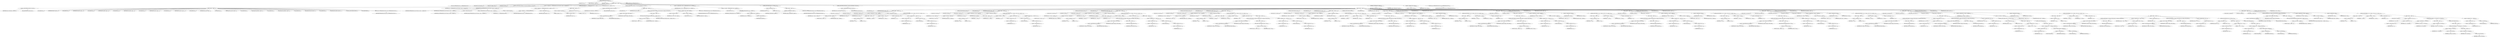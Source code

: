 digraph "TIFFReadDirEntryFloatArray" {  
"84991" [label = <(METHOD,TIFFReadDirEntryFloatArray)<SUB>2744</SUB>> ]
"84992" [label = <(PARAM,TIFF *tif)<SUB>2745</SUB>> ]
"84993" [label = <(PARAM,TIFFDirEntry *direntry)<SUB>2745</SUB>> ]
"84994" [label = <(PARAM,float **value)<SUB>2745</SUB>> ]
"84995" [label = <(BLOCK,&lt;empty&gt;,&lt;empty&gt;)<SUB>2746</SUB>> ]
"84996" [label = <(LOCAL,enum TIFFReadDirEntryErr err: TIFFReadDirEntryErr)<SUB>2747</SUB>> ]
"84997" [label = <(LOCAL,uint32_t count: uint32_t)<SUB>2748</SUB>> ]
"84998" [label = <(LOCAL,void* origdata: void)<SUB>2749</SUB>> ]
"84999" [label = <(LOCAL,float* data: float)<SUB>2750</SUB>> ]
"85000" [label = <(CONTROL_STRUCTURE,switch(direntry-&gt;tdir_type),switch(direntry-&gt;tdir_type))<SUB>2751</SUB>> ]
"85001" [label = <(&lt;operator&gt;.indirectFieldAccess,direntry-&gt;tdir_type)<SUB>2751</SUB>> ]
"85002" [label = <(IDENTIFIER,direntry,switch(direntry-&gt;tdir_type))<SUB>2751</SUB>> ]
"85003" [label = <(FIELD_IDENTIFIER,tdir_type,tdir_type)<SUB>2751</SUB>> ]
"85004" [label = <(BLOCK,&lt;empty&gt;,&lt;empty&gt;)<SUB>2752</SUB>> ]
"85005" [label = <(JUMP_TARGET,case)<SUB>2753</SUB>> ]
"85006" [label = <(IDENTIFIER,TIFF_BYTE,&lt;empty&gt;)<SUB>2753</SUB>> ]
"85007" [label = <(JUMP_TARGET,case)<SUB>2754</SUB>> ]
"85008" [label = <(IDENTIFIER,TIFF_SBYTE,&lt;empty&gt;)<SUB>2754</SUB>> ]
"85009" [label = <(JUMP_TARGET,case)<SUB>2755</SUB>> ]
"85010" [label = <(IDENTIFIER,TIFF_SHORT,&lt;empty&gt;)<SUB>2755</SUB>> ]
"85011" [label = <(JUMP_TARGET,case)<SUB>2756</SUB>> ]
"85012" [label = <(IDENTIFIER,TIFF_SSHORT,&lt;empty&gt;)<SUB>2756</SUB>> ]
"85013" [label = <(JUMP_TARGET,case)<SUB>2757</SUB>> ]
"85014" [label = <(IDENTIFIER,TIFF_LONG,&lt;empty&gt;)<SUB>2757</SUB>> ]
"85015" [label = <(JUMP_TARGET,case)<SUB>2758</SUB>> ]
"85016" [label = <(IDENTIFIER,TIFF_SLONG,&lt;empty&gt;)<SUB>2758</SUB>> ]
"85017" [label = <(JUMP_TARGET,case)<SUB>2759</SUB>> ]
"85018" [label = <(IDENTIFIER,TIFF_LONG8,&lt;empty&gt;)<SUB>2759</SUB>> ]
"85019" [label = <(JUMP_TARGET,case)<SUB>2760</SUB>> ]
"85020" [label = <(IDENTIFIER,TIFF_SLONG8,&lt;empty&gt;)<SUB>2760</SUB>> ]
"85021" [label = <(JUMP_TARGET,case)<SUB>2761</SUB>> ]
"85022" [label = <(IDENTIFIER,TIFF_RATIONAL,&lt;empty&gt;)<SUB>2761</SUB>> ]
"85023" [label = <(JUMP_TARGET,case)<SUB>2762</SUB>> ]
"85024" [label = <(IDENTIFIER,TIFF_SRATIONAL,&lt;empty&gt;)<SUB>2762</SUB>> ]
"85025" [label = <(JUMP_TARGET,case)<SUB>2763</SUB>> ]
"85026" [label = <(IDENTIFIER,TIFF_FLOAT,&lt;empty&gt;)<SUB>2763</SUB>> ]
"85027" [label = <(JUMP_TARGET,case)<SUB>2764</SUB>> ]
"85028" [label = <(IDENTIFIER,TIFF_DOUBLE,&lt;empty&gt;)<SUB>2764</SUB>> ]
"85029" [label = <(CONTROL_STRUCTURE,break;,break;)<SUB>2765</SUB>> ]
"85030" [label = <(JUMP_TARGET,default)<SUB>2766</SUB>> ]
"85031" [label = <(RETURN,return (TIFFReadDirEntryErrType);,return (TIFFReadDirEntryErrType);)<SUB>2767</SUB>> ]
"85032" [label = <(IDENTIFIER,TIFFReadDirEntryErrType,return (TIFFReadDirEntryErrType);)<SUB>2767</SUB>> ]
"85033" [label = <(&lt;operator&gt;.assignment,err = TIFFReadDirEntryArray(tif, direntry, &amp;count, 4, &amp;origdata))<SUB>2769</SUB>> ]
"85034" [label = <(IDENTIFIER,err,err = TIFFReadDirEntryArray(tif, direntry, &amp;count, 4, &amp;origdata))<SUB>2769</SUB>> ]
"85035" [label = <(TIFFReadDirEntryArray,TIFFReadDirEntryArray(tif, direntry, &amp;count, 4, &amp;origdata))<SUB>2769</SUB>> ]
"85036" [label = <(IDENTIFIER,tif,TIFFReadDirEntryArray(tif, direntry, &amp;count, 4, &amp;origdata))<SUB>2769</SUB>> ]
"85037" [label = <(IDENTIFIER,direntry,TIFFReadDirEntryArray(tif, direntry, &amp;count, 4, &amp;origdata))<SUB>2769</SUB>> ]
"85038" [label = <(&lt;operator&gt;.addressOf,&amp;count)<SUB>2769</SUB>> ]
"85039" [label = <(IDENTIFIER,count,TIFFReadDirEntryArray(tif, direntry, &amp;count, 4, &amp;origdata))<SUB>2769</SUB>> ]
"85040" [label = <(LITERAL,4,TIFFReadDirEntryArray(tif, direntry, &amp;count, 4, &amp;origdata))<SUB>2769</SUB>> ]
"85041" [label = <(&lt;operator&gt;.addressOf,&amp;origdata)<SUB>2769</SUB>> ]
"85042" [label = <(IDENTIFIER,origdata,TIFFReadDirEntryArray(tif, direntry, &amp;count, 4, &amp;origdata))<SUB>2769</SUB>> ]
"85043" [label = <(CONTROL_STRUCTURE,if ((err != TIFFReadDirEntryErrOk) || (origdata == 0)),if ((err != TIFFReadDirEntryErrOk) || (origdata == 0)))<SUB>2770</SUB>> ]
"85044" [label = <(&lt;operator&gt;.logicalOr,(err != TIFFReadDirEntryErrOk) || (origdata == 0))<SUB>2770</SUB>> ]
"85045" [label = <(&lt;operator&gt;.notEquals,err != TIFFReadDirEntryErrOk)<SUB>2770</SUB>> ]
"85046" [label = <(IDENTIFIER,err,err != TIFFReadDirEntryErrOk)<SUB>2770</SUB>> ]
"85047" [label = <(IDENTIFIER,TIFFReadDirEntryErrOk,err != TIFFReadDirEntryErrOk)<SUB>2770</SUB>> ]
"85048" [label = <(&lt;operator&gt;.equals,origdata == 0)<SUB>2770</SUB>> ]
"85049" [label = <(IDENTIFIER,origdata,origdata == 0)<SUB>2770</SUB>> ]
"85050" [label = <(LITERAL,0,origdata == 0)<SUB>2770</SUB>> ]
"85051" [label = <(BLOCK,&lt;empty&gt;,&lt;empty&gt;)<SUB>2771</SUB>> ]
"85052" [label = <(&lt;operator&gt;.assignment,*value = 0)<SUB>2772</SUB>> ]
"85053" [label = <(&lt;operator&gt;.indirection,*value)<SUB>2772</SUB>> ]
"85054" [label = <(IDENTIFIER,value,*value = 0)<SUB>2772</SUB>> ]
"85055" [label = <(LITERAL,0,*value = 0)<SUB>2772</SUB>> ]
"85056" [label = <(RETURN,return (err);,return (err);)<SUB>2773</SUB>> ]
"85057" [label = <(IDENTIFIER,err,return (err);)<SUB>2773</SUB>> ]
"85058" [label = <(CONTROL_STRUCTURE,switch(direntry-&gt;tdir_type),switch(direntry-&gt;tdir_type))<SUB>2775</SUB>> ]
"85059" [label = <(&lt;operator&gt;.indirectFieldAccess,direntry-&gt;tdir_type)<SUB>2775</SUB>> ]
"85060" [label = <(IDENTIFIER,direntry,switch(direntry-&gt;tdir_type))<SUB>2775</SUB>> ]
"85061" [label = <(FIELD_IDENTIFIER,tdir_type,tdir_type)<SUB>2775</SUB>> ]
"85062" [label = <(BLOCK,&lt;empty&gt;,&lt;empty&gt;)<SUB>2776</SUB>> ]
"85063" [label = <(JUMP_TARGET,case)<SUB>2777</SUB>> ]
"85064" [label = <(IDENTIFIER,TIFF_FLOAT,&lt;empty&gt;)<SUB>2777</SUB>> ]
"85065" [label = <(CONTROL_STRUCTURE,if (tif-&gt;tif_flags &amp; TIFF_SWAB),if (tif-&gt;tif_flags &amp; TIFF_SWAB))<SUB>2778</SUB>> ]
"85066" [label = <(&lt;operator&gt;.and,tif-&gt;tif_flags &amp; TIFF_SWAB)<SUB>2778</SUB>> ]
"85067" [label = <(&lt;operator&gt;.indirectFieldAccess,tif-&gt;tif_flags)<SUB>2778</SUB>> ]
"85068" [label = <(IDENTIFIER,tif,tif-&gt;tif_flags &amp; TIFF_SWAB)<SUB>2778</SUB>> ]
"85069" [label = <(FIELD_IDENTIFIER,tif_flags,tif_flags)<SUB>2778</SUB>> ]
"85070" [label = <(IDENTIFIER,TIFF_SWAB,tif-&gt;tif_flags &amp; TIFF_SWAB)<SUB>2778</SUB>> ]
"85071" [label = <(BLOCK,&lt;empty&gt;,&lt;empty&gt;)<SUB>2779</SUB>> ]
"85072" [label = <(TIFFSwabArrayOfLong,TIFFSwabArrayOfLong((uint32_t *)origdata, count))<SUB>2779</SUB>> ]
"85073" [label = <(&lt;operator&gt;.cast,(uint32_t *)origdata)<SUB>2779</SUB>> ]
"85074" [label = <(UNKNOWN,uint32_t *,uint32_t *)<SUB>2779</SUB>> ]
"85075" [label = <(IDENTIFIER,origdata,(uint32_t *)origdata)<SUB>2779</SUB>> ]
"85076" [label = <(IDENTIFIER,count,TIFFSwabArrayOfLong((uint32_t *)origdata, count))<SUB>2779</SUB>> ]
"85077" [label = <(&lt;operator&gt;.assignment,*value = (float *)origdata)<SUB>2781</SUB>> ]
"85078" [label = <(&lt;operator&gt;.indirection,*value)<SUB>2781</SUB>> ]
"85079" [label = <(IDENTIFIER,value,*value = (float *)origdata)<SUB>2781</SUB>> ]
"85080" [label = <(&lt;operator&gt;.cast,(float *)origdata)<SUB>2781</SUB>> ]
"85081" [label = <(UNKNOWN,float *,float *)<SUB>2781</SUB>> ]
"85082" [label = <(IDENTIFIER,origdata,(float *)origdata)<SUB>2781</SUB>> ]
"85083" [label = <(RETURN,return (TIFFReadDirEntryErrOk);,return (TIFFReadDirEntryErrOk);)<SUB>2782</SUB>> ]
"85084" [label = <(IDENTIFIER,TIFFReadDirEntryErrOk,return (TIFFReadDirEntryErrOk);)<SUB>2782</SUB>> ]
"85085" [label = <(&lt;operator&gt;.assignment,data = (float *)_TIFFmallocExt(tif, count * sizeof(float)))<SUB>2784</SUB>> ]
"85086" [label = <(IDENTIFIER,data,data = (float *)_TIFFmallocExt(tif, count * sizeof(float)))<SUB>2784</SUB>> ]
"85087" [label = <(&lt;operator&gt;.cast,(float *)_TIFFmallocExt(tif, count * sizeof(float)))<SUB>2784</SUB>> ]
"85088" [label = <(UNKNOWN,float *,float *)<SUB>2784</SUB>> ]
"85089" [label = <(_TIFFmallocExt,_TIFFmallocExt(tif, count * sizeof(float)))<SUB>2784</SUB>> ]
"85090" [label = <(IDENTIFIER,tif,_TIFFmallocExt(tif, count * sizeof(float)))<SUB>2784</SUB>> ]
"85091" [label = <(&lt;operator&gt;.multiplication,count * sizeof(float))<SUB>2784</SUB>> ]
"85092" [label = <(IDENTIFIER,count,count * sizeof(float))<SUB>2784</SUB>> ]
"85093" [label = <(&lt;operator&gt;.sizeOf,sizeof(float))<SUB>2784</SUB>> ]
"85094" [label = <(IDENTIFIER,float,sizeof(float))<SUB>2784</SUB>> ]
"85095" [label = <(CONTROL_STRUCTURE,if (data == 0),if (data == 0))<SUB>2785</SUB>> ]
"85096" [label = <(&lt;operator&gt;.equals,data == 0)<SUB>2785</SUB>> ]
"85097" [label = <(IDENTIFIER,data,data == 0)<SUB>2785</SUB>> ]
"85098" [label = <(LITERAL,0,data == 0)<SUB>2785</SUB>> ]
"85099" [label = <(BLOCK,&lt;empty&gt;,&lt;empty&gt;)<SUB>2786</SUB>> ]
"85100" [label = <(_TIFFfreeExt,_TIFFfreeExt(tif, origdata))<SUB>2787</SUB>> ]
"85101" [label = <(IDENTIFIER,tif,_TIFFfreeExt(tif, origdata))<SUB>2787</SUB>> ]
"85102" [label = <(IDENTIFIER,origdata,_TIFFfreeExt(tif, origdata))<SUB>2787</SUB>> ]
"85103" [label = <(RETURN,return (TIFFReadDirEntryErrAlloc);,return (TIFFReadDirEntryErrAlloc);)<SUB>2788</SUB>> ]
"85104" [label = <(IDENTIFIER,TIFFReadDirEntryErrAlloc,return (TIFFReadDirEntryErrAlloc);)<SUB>2788</SUB>> ]
"85105" [label = <(CONTROL_STRUCTURE,switch(direntry-&gt;tdir_type),switch(direntry-&gt;tdir_type))<SUB>2790</SUB>> ]
"85106" [label = <(&lt;operator&gt;.indirectFieldAccess,direntry-&gt;tdir_type)<SUB>2790</SUB>> ]
"85107" [label = <(IDENTIFIER,direntry,switch(direntry-&gt;tdir_type))<SUB>2790</SUB>> ]
"85108" [label = <(FIELD_IDENTIFIER,tdir_type,tdir_type)<SUB>2790</SUB>> ]
"85109" [label = <(BLOCK,&lt;empty&gt;,&lt;empty&gt;)<SUB>2791</SUB>> ]
"85110" [label = <(JUMP_TARGET,case)<SUB>2792</SUB>> ]
"85111" [label = <(IDENTIFIER,TIFF_BYTE,&lt;empty&gt;)<SUB>2792</SUB>> ]
"85112" [label = <(BLOCK,&lt;empty&gt;,&lt;empty&gt;)<SUB>2793</SUB>> ]
"85113" [label = <(LOCAL,uint8_t* ma: uint8_t)<SUB>2794</SUB>> ]
"85114" [label = <(LOCAL,float* mb: float)<SUB>2795</SUB>> ]
"85115" [label = <(LOCAL,uint32_t n: uint32_t)<SUB>2796</SUB>> ]
"85116" [label = <(&lt;operator&gt;.assignment,ma = (uint8_t *)origdata)<SUB>2797</SUB>> ]
"85117" [label = <(IDENTIFIER,ma,ma = (uint8_t *)origdata)<SUB>2797</SUB>> ]
"85118" [label = <(&lt;operator&gt;.cast,(uint8_t *)origdata)<SUB>2797</SUB>> ]
"85119" [label = <(UNKNOWN,uint8_t *,uint8_t *)<SUB>2797</SUB>> ]
"85120" [label = <(IDENTIFIER,origdata,(uint8_t *)origdata)<SUB>2797</SUB>> ]
"85121" [label = <(&lt;operator&gt;.assignment,mb = data)<SUB>2798</SUB>> ]
"85122" [label = <(IDENTIFIER,mb,mb = data)<SUB>2798</SUB>> ]
"85123" [label = <(IDENTIFIER,data,mb = data)<SUB>2798</SUB>> ]
"85124" [label = <(CONTROL_STRUCTURE,for (n = 0;n &lt; count;n++),for (n = 0;n &lt; count;n++))<SUB>2799</SUB>> ]
"85125" [label = <(BLOCK,&lt;empty&gt;,&lt;empty&gt;)<SUB>2799</SUB>> ]
"85126" [label = <(&lt;operator&gt;.assignment,n = 0)<SUB>2799</SUB>> ]
"85127" [label = <(IDENTIFIER,n,n = 0)<SUB>2799</SUB>> ]
"85128" [label = <(LITERAL,0,n = 0)<SUB>2799</SUB>> ]
"85129" [label = <(&lt;operator&gt;.lessThan,n &lt; count)<SUB>2799</SUB>> ]
"85130" [label = <(IDENTIFIER,n,n &lt; count)<SUB>2799</SUB>> ]
"85131" [label = <(IDENTIFIER,count,n &lt; count)<SUB>2799</SUB>> ]
"85132" [label = <(&lt;operator&gt;.postIncrement,n++)<SUB>2799</SUB>> ]
"85133" [label = <(IDENTIFIER,n,n++)<SUB>2799</SUB>> ]
"85134" [label = <(&lt;operator&gt;.assignment,*mb++ = (float)(*ma++))<SUB>2800</SUB>> ]
"85135" [label = <(&lt;operator&gt;.indirection,*mb++)<SUB>2800</SUB>> ]
"85136" [label = <(&lt;operator&gt;.postIncrement,mb++)<SUB>2800</SUB>> ]
"85137" [label = <(IDENTIFIER,mb,mb++)<SUB>2800</SUB>> ]
"85138" [label = <(&lt;operator&gt;.cast,(float)(*ma++))<SUB>2800</SUB>> ]
"85139" [label = <(UNKNOWN,float,float)<SUB>2800</SUB>> ]
"85140" [label = <(&lt;operator&gt;.indirection,*ma++)<SUB>2800</SUB>> ]
"85141" [label = <(&lt;operator&gt;.postIncrement,ma++)<SUB>2800</SUB>> ]
"85142" [label = <(IDENTIFIER,ma,ma++)<SUB>2800</SUB>> ]
"85143" [label = <(CONTROL_STRUCTURE,break;,break;)<SUB>2802</SUB>> ]
"85144" [label = <(JUMP_TARGET,case)<SUB>2803</SUB>> ]
"85145" [label = <(IDENTIFIER,TIFF_SBYTE,&lt;empty&gt;)<SUB>2803</SUB>> ]
"85146" [label = <(BLOCK,&lt;empty&gt;,&lt;empty&gt;)<SUB>2804</SUB>> ]
"85147" [label = <(LOCAL,int8_t* ma: int8_t)<SUB>2805</SUB>> ]
"85148" [label = <(LOCAL,float* mb: float)<SUB>2806</SUB>> ]
"85149" [label = <(LOCAL,uint32_t n: uint32_t)<SUB>2807</SUB>> ]
"85150" [label = <(&lt;operator&gt;.assignment,ma = (int8_t *)origdata)<SUB>2808</SUB>> ]
"85151" [label = <(IDENTIFIER,ma,ma = (int8_t *)origdata)<SUB>2808</SUB>> ]
"85152" [label = <(&lt;operator&gt;.cast,(int8_t *)origdata)<SUB>2808</SUB>> ]
"85153" [label = <(UNKNOWN,int8_t *,int8_t *)<SUB>2808</SUB>> ]
"85154" [label = <(IDENTIFIER,origdata,(int8_t *)origdata)<SUB>2808</SUB>> ]
"85155" [label = <(&lt;operator&gt;.assignment,mb = data)<SUB>2809</SUB>> ]
"85156" [label = <(IDENTIFIER,mb,mb = data)<SUB>2809</SUB>> ]
"85157" [label = <(IDENTIFIER,data,mb = data)<SUB>2809</SUB>> ]
"85158" [label = <(CONTROL_STRUCTURE,for (n = 0;n &lt; count;n++),for (n = 0;n &lt; count;n++))<SUB>2810</SUB>> ]
"85159" [label = <(BLOCK,&lt;empty&gt;,&lt;empty&gt;)<SUB>2810</SUB>> ]
"85160" [label = <(&lt;operator&gt;.assignment,n = 0)<SUB>2810</SUB>> ]
"85161" [label = <(IDENTIFIER,n,n = 0)<SUB>2810</SUB>> ]
"85162" [label = <(LITERAL,0,n = 0)<SUB>2810</SUB>> ]
"85163" [label = <(&lt;operator&gt;.lessThan,n &lt; count)<SUB>2810</SUB>> ]
"85164" [label = <(IDENTIFIER,n,n &lt; count)<SUB>2810</SUB>> ]
"85165" [label = <(IDENTIFIER,count,n &lt; count)<SUB>2810</SUB>> ]
"85166" [label = <(&lt;operator&gt;.postIncrement,n++)<SUB>2810</SUB>> ]
"85167" [label = <(IDENTIFIER,n,n++)<SUB>2810</SUB>> ]
"85168" [label = <(&lt;operator&gt;.assignment,*mb++ = (float)(*ma++))<SUB>2811</SUB>> ]
"85169" [label = <(&lt;operator&gt;.indirection,*mb++)<SUB>2811</SUB>> ]
"85170" [label = <(&lt;operator&gt;.postIncrement,mb++)<SUB>2811</SUB>> ]
"85171" [label = <(IDENTIFIER,mb,mb++)<SUB>2811</SUB>> ]
"85172" [label = <(&lt;operator&gt;.cast,(float)(*ma++))<SUB>2811</SUB>> ]
"85173" [label = <(UNKNOWN,float,float)<SUB>2811</SUB>> ]
"85174" [label = <(&lt;operator&gt;.indirection,*ma++)<SUB>2811</SUB>> ]
"85175" [label = <(&lt;operator&gt;.postIncrement,ma++)<SUB>2811</SUB>> ]
"85176" [label = <(IDENTIFIER,ma,ma++)<SUB>2811</SUB>> ]
"85177" [label = <(CONTROL_STRUCTURE,break;,break;)<SUB>2813</SUB>> ]
"85178" [label = <(JUMP_TARGET,case)<SUB>2814</SUB>> ]
"85179" [label = <(IDENTIFIER,TIFF_SHORT,&lt;empty&gt;)<SUB>2814</SUB>> ]
"85180" [label = <(BLOCK,&lt;empty&gt;,&lt;empty&gt;)<SUB>2815</SUB>> ]
"85181" [label = <(LOCAL,uint16_t* ma: uint16_t)<SUB>2816</SUB>> ]
"85182" [label = <(LOCAL,float* mb: float)<SUB>2817</SUB>> ]
"85183" [label = <(LOCAL,uint32_t n: uint32_t)<SUB>2818</SUB>> ]
"85184" [label = <(&lt;operator&gt;.assignment,ma = (uint16_t *)origdata)<SUB>2819</SUB>> ]
"85185" [label = <(IDENTIFIER,ma,ma = (uint16_t *)origdata)<SUB>2819</SUB>> ]
"85186" [label = <(&lt;operator&gt;.cast,(uint16_t *)origdata)<SUB>2819</SUB>> ]
"85187" [label = <(UNKNOWN,uint16_t *,uint16_t *)<SUB>2819</SUB>> ]
"85188" [label = <(IDENTIFIER,origdata,(uint16_t *)origdata)<SUB>2819</SUB>> ]
"85189" [label = <(&lt;operator&gt;.assignment,mb = data)<SUB>2820</SUB>> ]
"85190" [label = <(IDENTIFIER,mb,mb = data)<SUB>2820</SUB>> ]
"85191" [label = <(IDENTIFIER,data,mb = data)<SUB>2820</SUB>> ]
"85192" [label = <(CONTROL_STRUCTURE,for (n = 0;n &lt; count;n++),for (n = 0;n &lt; count;n++))<SUB>2821</SUB>> ]
"85193" [label = <(BLOCK,&lt;empty&gt;,&lt;empty&gt;)<SUB>2821</SUB>> ]
"85194" [label = <(&lt;operator&gt;.assignment,n = 0)<SUB>2821</SUB>> ]
"85195" [label = <(IDENTIFIER,n,n = 0)<SUB>2821</SUB>> ]
"85196" [label = <(LITERAL,0,n = 0)<SUB>2821</SUB>> ]
"85197" [label = <(&lt;operator&gt;.lessThan,n &lt; count)<SUB>2821</SUB>> ]
"85198" [label = <(IDENTIFIER,n,n &lt; count)<SUB>2821</SUB>> ]
"85199" [label = <(IDENTIFIER,count,n &lt; count)<SUB>2821</SUB>> ]
"85200" [label = <(&lt;operator&gt;.postIncrement,n++)<SUB>2821</SUB>> ]
"85201" [label = <(IDENTIFIER,n,n++)<SUB>2821</SUB>> ]
"85202" [label = <(BLOCK,&lt;empty&gt;,&lt;empty&gt;)<SUB>2822</SUB>> ]
"85203" [label = <(CONTROL_STRUCTURE,if (tif-&gt;tif_flags &amp; TIFF_SWAB),if (tif-&gt;tif_flags &amp; TIFF_SWAB))<SUB>2823</SUB>> ]
"85204" [label = <(&lt;operator&gt;.and,tif-&gt;tif_flags &amp; TIFF_SWAB)<SUB>2823</SUB>> ]
"85205" [label = <(&lt;operator&gt;.indirectFieldAccess,tif-&gt;tif_flags)<SUB>2823</SUB>> ]
"85206" [label = <(IDENTIFIER,tif,tif-&gt;tif_flags &amp; TIFF_SWAB)<SUB>2823</SUB>> ]
"85207" [label = <(FIELD_IDENTIFIER,tif_flags,tif_flags)<SUB>2823</SUB>> ]
"85208" [label = <(IDENTIFIER,TIFF_SWAB,tif-&gt;tif_flags &amp; TIFF_SWAB)<SUB>2823</SUB>> ]
"85209" [label = <(BLOCK,&lt;empty&gt;,&lt;empty&gt;)<SUB>2824</SUB>> ]
"85210" [label = <(TIFFSwabShort,TIFFSwabShort(ma))<SUB>2824</SUB>> ]
"85211" [label = <(IDENTIFIER,ma,TIFFSwabShort(ma))<SUB>2824</SUB>> ]
"85212" [label = <(&lt;operator&gt;.assignment,*mb++ = (float)(*ma++))<SUB>2825</SUB>> ]
"85213" [label = <(&lt;operator&gt;.indirection,*mb++)<SUB>2825</SUB>> ]
"85214" [label = <(&lt;operator&gt;.postIncrement,mb++)<SUB>2825</SUB>> ]
"85215" [label = <(IDENTIFIER,mb,mb++)<SUB>2825</SUB>> ]
"85216" [label = <(&lt;operator&gt;.cast,(float)(*ma++))<SUB>2825</SUB>> ]
"85217" [label = <(UNKNOWN,float,float)<SUB>2825</SUB>> ]
"85218" [label = <(&lt;operator&gt;.indirection,*ma++)<SUB>2825</SUB>> ]
"85219" [label = <(&lt;operator&gt;.postIncrement,ma++)<SUB>2825</SUB>> ]
"85220" [label = <(IDENTIFIER,ma,ma++)<SUB>2825</SUB>> ]
"85221" [label = <(CONTROL_STRUCTURE,break;,break;)<SUB>2828</SUB>> ]
"85222" [label = <(JUMP_TARGET,case)<SUB>2829</SUB>> ]
"85223" [label = <(IDENTIFIER,TIFF_SSHORT,&lt;empty&gt;)<SUB>2829</SUB>> ]
"85224" [label = <(BLOCK,&lt;empty&gt;,&lt;empty&gt;)<SUB>2830</SUB>> ]
"85225" [label = <(LOCAL,int16_t* ma: int16_t)<SUB>2831</SUB>> ]
"85226" [label = <(LOCAL,float* mb: float)<SUB>2832</SUB>> ]
"85227" [label = <(LOCAL,uint32_t n: uint32_t)<SUB>2833</SUB>> ]
"85228" [label = <(&lt;operator&gt;.assignment,ma = (int16_t *)origdata)<SUB>2834</SUB>> ]
"85229" [label = <(IDENTIFIER,ma,ma = (int16_t *)origdata)<SUB>2834</SUB>> ]
"85230" [label = <(&lt;operator&gt;.cast,(int16_t *)origdata)<SUB>2834</SUB>> ]
"85231" [label = <(UNKNOWN,int16_t *,int16_t *)<SUB>2834</SUB>> ]
"85232" [label = <(IDENTIFIER,origdata,(int16_t *)origdata)<SUB>2834</SUB>> ]
"85233" [label = <(&lt;operator&gt;.assignment,mb = data)<SUB>2835</SUB>> ]
"85234" [label = <(IDENTIFIER,mb,mb = data)<SUB>2835</SUB>> ]
"85235" [label = <(IDENTIFIER,data,mb = data)<SUB>2835</SUB>> ]
"85236" [label = <(CONTROL_STRUCTURE,for (n = 0;n &lt; count;n++),for (n = 0;n &lt; count;n++))<SUB>2836</SUB>> ]
"85237" [label = <(BLOCK,&lt;empty&gt;,&lt;empty&gt;)<SUB>2836</SUB>> ]
"85238" [label = <(&lt;operator&gt;.assignment,n = 0)<SUB>2836</SUB>> ]
"85239" [label = <(IDENTIFIER,n,n = 0)<SUB>2836</SUB>> ]
"85240" [label = <(LITERAL,0,n = 0)<SUB>2836</SUB>> ]
"85241" [label = <(&lt;operator&gt;.lessThan,n &lt; count)<SUB>2836</SUB>> ]
"85242" [label = <(IDENTIFIER,n,n &lt; count)<SUB>2836</SUB>> ]
"85243" [label = <(IDENTIFIER,count,n &lt; count)<SUB>2836</SUB>> ]
"85244" [label = <(&lt;operator&gt;.postIncrement,n++)<SUB>2836</SUB>> ]
"85245" [label = <(IDENTIFIER,n,n++)<SUB>2836</SUB>> ]
"85246" [label = <(BLOCK,&lt;empty&gt;,&lt;empty&gt;)<SUB>2837</SUB>> ]
"85247" [label = <(CONTROL_STRUCTURE,if (tif-&gt;tif_flags &amp; TIFF_SWAB),if (tif-&gt;tif_flags &amp; TIFF_SWAB))<SUB>2838</SUB>> ]
"85248" [label = <(&lt;operator&gt;.and,tif-&gt;tif_flags &amp; TIFF_SWAB)<SUB>2838</SUB>> ]
"85249" [label = <(&lt;operator&gt;.indirectFieldAccess,tif-&gt;tif_flags)<SUB>2838</SUB>> ]
"85250" [label = <(IDENTIFIER,tif,tif-&gt;tif_flags &amp; TIFF_SWAB)<SUB>2838</SUB>> ]
"85251" [label = <(FIELD_IDENTIFIER,tif_flags,tif_flags)<SUB>2838</SUB>> ]
"85252" [label = <(IDENTIFIER,TIFF_SWAB,tif-&gt;tif_flags &amp; TIFF_SWAB)<SUB>2838</SUB>> ]
"85253" [label = <(BLOCK,&lt;empty&gt;,&lt;empty&gt;)<SUB>2839</SUB>> ]
"85254" [label = <(TIFFSwabShort,TIFFSwabShort((uint16_t *)ma))<SUB>2839</SUB>> ]
"85255" [label = <(&lt;operator&gt;.cast,(uint16_t *)ma)<SUB>2839</SUB>> ]
"85256" [label = <(UNKNOWN,uint16_t *,uint16_t *)<SUB>2839</SUB>> ]
"85257" [label = <(IDENTIFIER,ma,(uint16_t *)ma)<SUB>2839</SUB>> ]
"85258" [label = <(&lt;operator&gt;.assignment,*mb++ = (float)(*ma++))<SUB>2840</SUB>> ]
"85259" [label = <(&lt;operator&gt;.indirection,*mb++)<SUB>2840</SUB>> ]
"85260" [label = <(&lt;operator&gt;.postIncrement,mb++)<SUB>2840</SUB>> ]
"85261" [label = <(IDENTIFIER,mb,mb++)<SUB>2840</SUB>> ]
"85262" [label = <(&lt;operator&gt;.cast,(float)(*ma++))<SUB>2840</SUB>> ]
"85263" [label = <(UNKNOWN,float,float)<SUB>2840</SUB>> ]
"85264" [label = <(&lt;operator&gt;.indirection,*ma++)<SUB>2840</SUB>> ]
"85265" [label = <(&lt;operator&gt;.postIncrement,ma++)<SUB>2840</SUB>> ]
"85266" [label = <(IDENTIFIER,ma,ma++)<SUB>2840</SUB>> ]
"85267" [label = <(CONTROL_STRUCTURE,break;,break;)<SUB>2843</SUB>> ]
"85268" [label = <(JUMP_TARGET,case)<SUB>2844</SUB>> ]
"85269" [label = <(IDENTIFIER,TIFF_LONG,&lt;empty&gt;)<SUB>2844</SUB>> ]
"85270" [label = <(BLOCK,&lt;empty&gt;,&lt;empty&gt;)<SUB>2845</SUB>> ]
"85271" [label = <(LOCAL,uint32_t* ma: uint32_t)<SUB>2846</SUB>> ]
"85272" [label = <(LOCAL,float* mb: float)<SUB>2847</SUB>> ]
"85273" [label = <(LOCAL,uint32_t n: uint32_t)<SUB>2848</SUB>> ]
"85274" [label = <(&lt;operator&gt;.assignment,ma = (uint32_t *)origdata)<SUB>2849</SUB>> ]
"85275" [label = <(IDENTIFIER,ma,ma = (uint32_t *)origdata)<SUB>2849</SUB>> ]
"85276" [label = <(&lt;operator&gt;.cast,(uint32_t *)origdata)<SUB>2849</SUB>> ]
"85277" [label = <(UNKNOWN,uint32_t *,uint32_t *)<SUB>2849</SUB>> ]
"85278" [label = <(IDENTIFIER,origdata,(uint32_t *)origdata)<SUB>2849</SUB>> ]
"85279" [label = <(&lt;operator&gt;.assignment,mb = data)<SUB>2850</SUB>> ]
"85280" [label = <(IDENTIFIER,mb,mb = data)<SUB>2850</SUB>> ]
"85281" [label = <(IDENTIFIER,data,mb = data)<SUB>2850</SUB>> ]
"85282" [label = <(CONTROL_STRUCTURE,for (n = 0;n &lt; count;n++),for (n = 0;n &lt; count;n++))<SUB>2851</SUB>> ]
"85283" [label = <(BLOCK,&lt;empty&gt;,&lt;empty&gt;)<SUB>2851</SUB>> ]
"85284" [label = <(&lt;operator&gt;.assignment,n = 0)<SUB>2851</SUB>> ]
"85285" [label = <(IDENTIFIER,n,n = 0)<SUB>2851</SUB>> ]
"85286" [label = <(LITERAL,0,n = 0)<SUB>2851</SUB>> ]
"85287" [label = <(&lt;operator&gt;.lessThan,n &lt; count)<SUB>2851</SUB>> ]
"85288" [label = <(IDENTIFIER,n,n &lt; count)<SUB>2851</SUB>> ]
"85289" [label = <(IDENTIFIER,count,n &lt; count)<SUB>2851</SUB>> ]
"85290" [label = <(&lt;operator&gt;.postIncrement,n++)<SUB>2851</SUB>> ]
"85291" [label = <(IDENTIFIER,n,n++)<SUB>2851</SUB>> ]
"85292" [label = <(BLOCK,&lt;empty&gt;,&lt;empty&gt;)<SUB>2852</SUB>> ]
"85293" [label = <(CONTROL_STRUCTURE,if (tif-&gt;tif_flags &amp; TIFF_SWAB),if (tif-&gt;tif_flags &amp; TIFF_SWAB))<SUB>2853</SUB>> ]
"85294" [label = <(&lt;operator&gt;.and,tif-&gt;tif_flags &amp; TIFF_SWAB)<SUB>2853</SUB>> ]
"85295" [label = <(&lt;operator&gt;.indirectFieldAccess,tif-&gt;tif_flags)<SUB>2853</SUB>> ]
"85296" [label = <(IDENTIFIER,tif,tif-&gt;tif_flags &amp; TIFF_SWAB)<SUB>2853</SUB>> ]
"85297" [label = <(FIELD_IDENTIFIER,tif_flags,tif_flags)<SUB>2853</SUB>> ]
"85298" [label = <(IDENTIFIER,TIFF_SWAB,tif-&gt;tif_flags &amp; TIFF_SWAB)<SUB>2853</SUB>> ]
"85299" [label = <(BLOCK,&lt;empty&gt;,&lt;empty&gt;)<SUB>2854</SUB>> ]
"85300" [label = <(TIFFSwabLong,TIFFSwabLong(ma))<SUB>2854</SUB>> ]
"85301" [label = <(IDENTIFIER,ma,TIFFSwabLong(ma))<SUB>2854</SUB>> ]
"85302" [label = <(&lt;operator&gt;.assignment,*mb++ = (float)(*ma++))<SUB>2855</SUB>> ]
"85303" [label = <(&lt;operator&gt;.indirection,*mb++)<SUB>2855</SUB>> ]
"85304" [label = <(&lt;operator&gt;.postIncrement,mb++)<SUB>2855</SUB>> ]
"85305" [label = <(IDENTIFIER,mb,mb++)<SUB>2855</SUB>> ]
"85306" [label = <(&lt;operator&gt;.cast,(float)(*ma++))<SUB>2855</SUB>> ]
"85307" [label = <(UNKNOWN,float,float)<SUB>2855</SUB>> ]
"85308" [label = <(&lt;operator&gt;.indirection,*ma++)<SUB>2855</SUB>> ]
"85309" [label = <(&lt;operator&gt;.postIncrement,ma++)<SUB>2855</SUB>> ]
"85310" [label = <(IDENTIFIER,ma,ma++)<SUB>2855</SUB>> ]
"85311" [label = <(CONTROL_STRUCTURE,break;,break;)<SUB>2858</SUB>> ]
"85312" [label = <(JUMP_TARGET,case)<SUB>2859</SUB>> ]
"85313" [label = <(IDENTIFIER,TIFF_SLONG,&lt;empty&gt;)<SUB>2859</SUB>> ]
"85314" [label = <(BLOCK,&lt;empty&gt;,&lt;empty&gt;)<SUB>2860</SUB>> ]
"85315" [label = <(LOCAL,int32_t* ma: int32_t)<SUB>2861</SUB>> ]
"85316" [label = <(LOCAL,float* mb: float)<SUB>2862</SUB>> ]
"85317" [label = <(LOCAL,uint32_t n: uint32_t)<SUB>2863</SUB>> ]
"85318" [label = <(&lt;operator&gt;.assignment,ma = (int32_t *)origdata)<SUB>2864</SUB>> ]
"85319" [label = <(IDENTIFIER,ma,ma = (int32_t *)origdata)<SUB>2864</SUB>> ]
"85320" [label = <(&lt;operator&gt;.cast,(int32_t *)origdata)<SUB>2864</SUB>> ]
"85321" [label = <(UNKNOWN,int32_t *,int32_t *)<SUB>2864</SUB>> ]
"85322" [label = <(IDENTIFIER,origdata,(int32_t *)origdata)<SUB>2864</SUB>> ]
"85323" [label = <(&lt;operator&gt;.assignment,mb = data)<SUB>2865</SUB>> ]
"85324" [label = <(IDENTIFIER,mb,mb = data)<SUB>2865</SUB>> ]
"85325" [label = <(IDENTIFIER,data,mb = data)<SUB>2865</SUB>> ]
"85326" [label = <(CONTROL_STRUCTURE,for (n = 0;n &lt; count;n++),for (n = 0;n &lt; count;n++))<SUB>2866</SUB>> ]
"85327" [label = <(BLOCK,&lt;empty&gt;,&lt;empty&gt;)<SUB>2866</SUB>> ]
"85328" [label = <(&lt;operator&gt;.assignment,n = 0)<SUB>2866</SUB>> ]
"85329" [label = <(IDENTIFIER,n,n = 0)<SUB>2866</SUB>> ]
"85330" [label = <(LITERAL,0,n = 0)<SUB>2866</SUB>> ]
"85331" [label = <(&lt;operator&gt;.lessThan,n &lt; count)<SUB>2866</SUB>> ]
"85332" [label = <(IDENTIFIER,n,n &lt; count)<SUB>2866</SUB>> ]
"85333" [label = <(IDENTIFIER,count,n &lt; count)<SUB>2866</SUB>> ]
"85334" [label = <(&lt;operator&gt;.postIncrement,n++)<SUB>2866</SUB>> ]
"85335" [label = <(IDENTIFIER,n,n++)<SUB>2866</SUB>> ]
"85336" [label = <(BLOCK,&lt;empty&gt;,&lt;empty&gt;)<SUB>2867</SUB>> ]
"85337" [label = <(CONTROL_STRUCTURE,if (tif-&gt;tif_flags &amp; TIFF_SWAB),if (tif-&gt;tif_flags &amp; TIFF_SWAB))<SUB>2868</SUB>> ]
"85338" [label = <(&lt;operator&gt;.and,tif-&gt;tif_flags &amp; TIFF_SWAB)<SUB>2868</SUB>> ]
"85339" [label = <(&lt;operator&gt;.indirectFieldAccess,tif-&gt;tif_flags)<SUB>2868</SUB>> ]
"85340" [label = <(IDENTIFIER,tif,tif-&gt;tif_flags &amp; TIFF_SWAB)<SUB>2868</SUB>> ]
"85341" [label = <(FIELD_IDENTIFIER,tif_flags,tif_flags)<SUB>2868</SUB>> ]
"85342" [label = <(IDENTIFIER,TIFF_SWAB,tif-&gt;tif_flags &amp; TIFF_SWAB)<SUB>2868</SUB>> ]
"85343" [label = <(BLOCK,&lt;empty&gt;,&lt;empty&gt;)<SUB>2869</SUB>> ]
"85344" [label = <(TIFFSwabLong,TIFFSwabLong((uint32_t *)ma))<SUB>2869</SUB>> ]
"85345" [label = <(&lt;operator&gt;.cast,(uint32_t *)ma)<SUB>2869</SUB>> ]
"85346" [label = <(UNKNOWN,uint32_t *,uint32_t *)<SUB>2869</SUB>> ]
"85347" [label = <(IDENTIFIER,ma,(uint32_t *)ma)<SUB>2869</SUB>> ]
"85348" [label = <(&lt;operator&gt;.assignment,*mb++ = (float)(*ma++))<SUB>2870</SUB>> ]
"85349" [label = <(&lt;operator&gt;.indirection,*mb++)<SUB>2870</SUB>> ]
"85350" [label = <(&lt;operator&gt;.postIncrement,mb++)<SUB>2870</SUB>> ]
"85351" [label = <(IDENTIFIER,mb,mb++)<SUB>2870</SUB>> ]
"85352" [label = <(&lt;operator&gt;.cast,(float)(*ma++))<SUB>2870</SUB>> ]
"85353" [label = <(UNKNOWN,float,float)<SUB>2870</SUB>> ]
"85354" [label = <(&lt;operator&gt;.indirection,*ma++)<SUB>2870</SUB>> ]
"85355" [label = <(&lt;operator&gt;.postIncrement,ma++)<SUB>2870</SUB>> ]
"85356" [label = <(IDENTIFIER,ma,ma++)<SUB>2870</SUB>> ]
"85357" [label = <(CONTROL_STRUCTURE,break;,break;)<SUB>2873</SUB>> ]
"85358" [label = <(JUMP_TARGET,case)<SUB>2874</SUB>> ]
"85359" [label = <(IDENTIFIER,TIFF_LONG8,&lt;empty&gt;)<SUB>2874</SUB>> ]
"85360" [label = <(BLOCK,&lt;empty&gt;,&lt;empty&gt;)<SUB>2875</SUB>> ]
"85361" [label = <(LOCAL,uint64_t* ma: uint64_t)<SUB>2876</SUB>> ]
"85362" [label = <(LOCAL,float* mb: float)<SUB>2877</SUB>> ]
"85363" [label = <(LOCAL,uint32_t n: uint32_t)<SUB>2878</SUB>> ]
"85364" [label = <(&lt;operator&gt;.assignment,ma = (uint64_t *)origdata)<SUB>2879</SUB>> ]
"85365" [label = <(IDENTIFIER,ma,ma = (uint64_t *)origdata)<SUB>2879</SUB>> ]
"85366" [label = <(&lt;operator&gt;.cast,(uint64_t *)origdata)<SUB>2879</SUB>> ]
"85367" [label = <(UNKNOWN,uint64_t *,uint64_t *)<SUB>2879</SUB>> ]
"85368" [label = <(IDENTIFIER,origdata,(uint64_t *)origdata)<SUB>2879</SUB>> ]
"85369" [label = <(&lt;operator&gt;.assignment,mb = data)<SUB>2880</SUB>> ]
"85370" [label = <(IDENTIFIER,mb,mb = data)<SUB>2880</SUB>> ]
"85371" [label = <(IDENTIFIER,data,mb = data)<SUB>2880</SUB>> ]
"85372" [label = <(CONTROL_STRUCTURE,for (n = 0;n &lt; count;n++),for (n = 0;n &lt; count;n++))<SUB>2881</SUB>> ]
"85373" [label = <(BLOCK,&lt;empty&gt;,&lt;empty&gt;)<SUB>2881</SUB>> ]
"85374" [label = <(&lt;operator&gt;.assignment,n = 0)<SUB>2881</SUB>> ]
"85375" [label = <(IDENTIFIER,n,n = 0)<SUB>2881</SUB>> ]
"85376" [label = <(LITERAL,0,n = 0)<SUB>2881</SUB>> ]
"85377" [label = <(&lt;operator&gt;.lessThan,n &lt; count)<SUB>2881</SUB>> ]
"85378" [label = <(IDENTIFIER,n,n &lt; count)<SUB>2881</SUB>> ]
"85379" [label = <(IDENTIFIER,count,n &lt; count)<SUB>2881</SUB>> ]
"85380" [label = <(&lt;operator&gt;.postIncrement,n++)<SUB>2881</SUB>> ]
"85381" [label = <(IDENTIFIER,n,n++)<SUB>2881</SUB>> ]
"85382" [label = <(BLOCK,&lt;empty&gt;,&lt;empty&gt;)<SUB>2882</SUB>> ]
"85383" [label = <(CONTROL_STRUCTURE,if (tif-&gt;tif_flags &amp; TIFF_SWAB),if (tif-&gt;tif_flags &amp; TIFF_SWAB))<SUB>2883</SUB>> ]
"85384" [label = <(&lt;operator&gt;.and,tif-&gt;tif_flags &amp; TIFF_SWAB)<SUB>2883</SUB>> ]
"85385" [label = <(&lt;operator&gt;.indirectFieldAccess,tif-&gt;tif_flags)<SUB>2883</SUB>> ]
"85386" [label = <(IDENTIFIER,tif,tif-&gt;tif_flags &amp; TIFF_SWAB)<SUB>2883</SUB>> ]
"85387" [label = <(FIELD_IDENTIFIER,tif_flags,tif_flags)<SUB>2883</SUB>> ]
"85388" [label = <(IDENTIFIER,TIFF_SWAB,tif-&gt;tif_flags &amp; TIFF_SWAB)<SUB>2883</SUB>> ]
"85389" [label = <(BLOCK,&lt;empty&gt;,&lt;empty&gt;)<SUB>2884</SUB>> ]
"85390" [label = <(TIFFSwabLong8,TIFFSwabLong8(ma))<SUB>2884</SUB>> ]
"85391" [label = <(IDENTIFIER,ma,TIFFSwabLong8(ma))<SUB>2884</SUB>> ]
"85392" [label = <(&lt;operator&gt;.assignment,*mb++ = (float)(*ma++))<SUB>2893</SUB>> ]
"85393" [label = <(&lt;operator&gt;.indirection,*mb++)<SUB>2893</SUB>> ]
"85394" [label = <(&lt;operator&gt;.postIncrement,mb++)<SUB>2893</SUB>> ]
"85395" [label = <(IDENTIFIER,mb,mb++)<SUB>2893</SUB>> ]
"85396" [label = <(&lt;operator&gt;.cast,(float)(*ma++))<SUB>2893</SUB>> ]
"85397" [label = <(UNKNOWN,float,float)<SUB>2893</SUB>> ]
"85398" [label = <(&lt;operator&gt;.indirection,*ma++)<SUB>2893</SUB>> ]
"85399" [label = <(&lt;operator&gt;.postIncrement,ma++)<SUB>2893</SUB>> ]
"85400" [label = <(IDENTIFIER,ma,ma++)<SUB>2893</SUB>> ]
"85401" [label = <(CONTROL_STRUCTURE,break;,break;)<SUB>2897</SUB>> ]
"85402" [label = <(JUMP_TARGET,case)<SUB>2898</SUB>> ]
"85403" [label = <(IDENTIFIER,TIFF_SLONG8,&lt;empty&gt;)<SUB>2898</SUB>> ]
"85404" [label = <(BLOCK,&lt;empty&gt;,&lt;empty&gt;)<SUB>2899</SUB>> ]
"85405" [label = <(LOCAL,int64_t* ma: int64_t)<SUB>2900</SUB>> ]
"85406" [label = <(LOCAL,float* mb: float)<SUB>2901</SUB>> ]
"85407" [label = <(LOCAL,uint32_t n: uint32_t)<SUB>2902</SUB>> ]
"85408" [label = <(&lt;operator&gt;.assignment,ma = (int64_t *)origdata)<SUB>2903</SUB>> ]
"85409" [label = <(IDENTIFIER,ma,ma = (int64_t *)origdata)<SUB>2903</SUB>> ]
"85410" [label = <(&lt;operator&gt;.cast,(int64_t *)origdata)<SUB>2903</SUB>> ]
"85411" [label = <(UNKNOWN,int64_t *,int64_t *)<SUB>2903</SUB>> ]
"85412" [label = <(IDENTIFIER,origdata,(int64_t *)origdata)<SUB>2903</SUB>> ]
"85413" [label = <(&lt;operator&gt;.assignment,mb = data)<SUB>2904</SUB>> ]
"85414" [label = <(IDENTIFIER,mb,mb = data)<SUB>2904</SUB>> ]
"85415" [label = <(IDENTIFIER,data,mb = data)<SUB>2904</SUB>> ]
"85416" [label = <(CONTROL_STRUCTURE,for (n = 0;n &lt; count;n++),for (n = 0;n &lt; count;n++))<SUB>2905</SUB>> ]
"85417" [label = <(BLOCK,&lt;empty&gt;,&lt;empty&gt;)<SUB>2905</SUB>> ]
"85418" [label = <(&lt;operator&gt;.assignment,n = 0)<SUB>2905</SUB>> ]
"85419" [label = <(IDENTIFIER,n,n = 0)<SUB>2905</SUB>> ]
"85420" [label = <(LITERAL,0,n = 0)<SUB>2905</SUB>> ]
"85421" [label = <(&lt;operator&gt;.lessThan,n &lt; count)<SUB>2905</SUB>> ]
"85422" [label = <(IDENTIFIER,n,n &lt; count)<SUB>2905</SUB>> ]
"85423" [label = <(IDENTIFIER,count,n &lt; count)<SUB>2905</SUB>> ]
"85424" [label = <(&lt;operator&gt;.postIncrement,n++)<SUB>2905</SUB>> ]
"85425" [label = <(IDENTIFIER,n,n++)<SUB>2905</SUB>> ]
"85426" [label = <(BLOCK,&lt;empty&gt;,&lt;empty&gt;)<SUB>2906</SUB>> ]
"85427" [label = <(CONTROL_STRUCTURE,if (tif-&gt;tif_flags &amp; TIFF_SWAB),if (tif-&gt;tif_flags &amp; TIFF_SWAB))<SUB>2907</SUB>> ]
"85428" [label = <(&lt;operator&gt;.and,tif-&gt;tif_flags &amp; TIFF_SWAB)<SUB>2907</SUB>> ]
"85429" [label = <(&lt;operator&gt;.indirectFieldAccess,tif-&gt;tif_flags)<SUB>2907</SUB>> ]
"85430" [label = <(IDENTIFIER,tif,tif-&gt;tif_flags &amp; TIFF_SWAB)<SUB>2907</SUB>> ]
"85431" [label = <(FIELD_IDENTIFIER,tif_flags,tif_flags)<SUB>2907</SUB>> ]
"85432" [label = <(IDENTIFIER,TIFF_SWAB,tif-&gt;tif_flags &amp; TIFF_SWAB)<SUB>2907</SUB>> ]
"85433" [label = <(BLOCK,&lt;empty&gt;,&lt;empty&gt;)<SUB>2908</SUB>> ]
"85434" [label = <(TIFFSwabLong8,TIFFSwabLong8((uint64_t *)ma))<SUB>2908</SUB>> ]
"85435" [label = <(&lt;operator&gt;.cast,(uint64_t *)ma)<SUB>2908</SUB>> ]
"85436" [label = <(UNKNOWN,uint64_t *,uint64_t *)<SUB>2908</SUB>> ]
"85437" [label = <(IDENTIFIER,ma,(uint64_t *)ma)<SUB>2908</SUB>> ]
"85438" [label = <(&lt;operator&gt;.assignment,*mb++ = (float)(*ma++))<SUB>2909</SUB>> ]
"85439" [label = <(&lt;operator&gt;.indirection,*mb++)<SUB>2909</SUB>> ]
"85440" [label = <(&lt;operator&gt;.postIncrement,mb++)<SUB>2909</SUB>> ]
"85441" [label = <(IDENTIFIER,mb,mb++)<SUB>2909</SUB>> ]
"85442" [label = <(&lt;operator&gt;.cast,(float)(*ma++))<SUB>2909</SUB>> ]
"85443" [label = <(UNKNOWN,float,float)<SUB>2909</SUB>> ]
"85444" [label = <(&lt;operator&gt;.indirection,*ma++)<SUB>2909</SUB>> ]
"85445" [label = <(&lt;operator&gt;.postIncrement,ma++)<SUB>2909</SUB>> ]
"85446" [label = <(IDENTIFIER,ma,ma++)<SUB>2909</SUB>> ]
"85447" [label = <(CONTROL_STRUCTURE,break;,break;)<SUB>2912</SUB>> ]
"85448" [label = <(JUMP_TARGET,case)<SUB>2913</SUB>> ]
"85449" [label = <(IDENTIFIER,TIFF_RATIONAL,&lt;empty&gt;)<SUB>2913</SUB>> ]
"85450" [label = <(BLOCK,&lt;empty&gt;,&lt;empty&gt;)<SUB>2914</SUB>> ]
"85451" [label = <(LOCAL,uint32_t* ma: uint32_t)<SUB>2915</SUB>> ]
"85452" [label = <(LOCAL,uint32_t maa: uint32_t)<SUB>2916</SUB>> ]
"85453" [label = <(LOCAL,uint32_t mab: uint32_t)<SUB>2917</SUB>> ]
"85454" [label = <(LOCAL,float* mb: float)<SUB>2918</SUB>> ]
"85455" [label = <(LOCAL,uint32_t n: uint32_t)<SUB>2919</SUB>> ]
"85456" [label = <(&lt;operator&gt;.assignment,ma = (uint32_t *)origdata)<SUB>2920</SUB>> ]
"85457" [label = <(IDENTIFIER,ma,ma = (uint32_t *)origdata)<SUB>2920</SUB>> ]
"85458" [label = <(&lt;operator&gt;.cast,(uint32_t *)origdata)<SUB>2920</SUB>> ]
"85459" [label = <(UNKNOWN,uint32_t *,uint32_t *)<SUB>2920</SUB>> ]
"85460" [label = <(IDENTIFIER,origdata,(uint32_t *)origdata)<SUB>2920</SUB>> ]
"85461" [label = <(&lt;operator&gt;.assignment,mb = data)<SUB>2921</SUB>> ]
"85462" [label = <(IDENTIFIER,mb,mb = data)<SUB>2921</SUB>> ]
"85463" [label = <(IDENTIFIER,data,mb = data)<SUB>2921</SUB>> ]
"85464" [label = <(CONTROL_STRUCTURE,for (n = 0;n &lt; count;n++),for (n = 0;n &lt; count;n++))<SUB>2922</SUB>> ]
"85465" [label = <(BLOCK,&lt;empty&gt;,&lt;empty&gt;)<SUB>2922</SUB>> ]
"85466" [label = <(&lt;operator&gt;.assignment,n = 0)<SUB>2922</SUB>> ]
"85467" [label = <(IDENTIFIER,n,n = 0)<SUB>2922</SUB>> ]
"85468" [label = <(LITERAL,0,n = 0)<SUB>2922</SUB>> ]
"85469" [label = <(&lt;operator&gt;.lessThan,n &lt; count)<SUB>2922</SUB>> ]
"85470" [label = <(IDENTIFIER,n,n &lt; count)<SUB>2922</SUB>> ]
"85471" [label = <(IDENTIFIER,count,n &lt; count)<SUB>2922</SUB>> ]
"85472" [label = <(&lt;operator&gt;.postIncrement,n++)<SUB>2922</SUB>> ]
"85473" [label = <(IDENTIFIER,n,n++)<SUB>2922</SUB>> ]
"85474" [label = <(BLOCK,&lt;empty&gt;,&lt;empty&gt;)<SUB>2923</SUB>> ]
"85475" [label = <(CONTROL_STRUCTURE,if (tif-&gt;tif_flags &amp; TIFF_SWAB),if (tif-&gt;tif_flags &amp; TIFF_SWAB))<SUB>2924</SUB>> ]
"85476" [label = <(&lt;operator&gt;.and,tif-&gt;tif_flags &amp; TIFF_SWAB)<SUB>2924</SUB>> ]
"85477" [label = <(&lt;operator&gt;.indirectFieldAccess,tif-&gt;tif_flags)<SUB>2924</SUB>> ]
"85478" [label = <(IDENTIFIER,tif,tif-&gt;tif_flags &amp; TIFF_SWAB)<SUB>2924</SUB>> ]
"85479" [label = <(FIELD_IDENTIFIER,tif_flags,tif_flags)<SUB>2924</SUB>> ]
"85480" [label = <(IDENTIFIER,TIFF_SWAB,tif-&gt;tif_flags &amp; TIFF_SWAB)<SUB>2924</SUB>> ]
"85481" [label = <(BLOCK,&lt;empty&gt;,&lt;empty&gt;)<SUB>2925</SUB>> ]
"85482" [label = <(TIFFSwabLong,TIFFSwabLong(ma))<SUB>2925</SUB>> ]
"85483" [label = <(IDENTIFIER,ma,TIFFSwabLong(ma))<SUB>2925</SUB>> ]
"85484" [label = <(&lt;operator&gt;.assignment,maa = *ma++)<SUB>2926</SUB>> ]
"85485" [label = <(IDENTIFIER,maa,maa = *ma++)<SUB>2926</SUB>> ]
"85486" [label = <(&lt;operator&gt;.indirection,*ma++)<SUB>2926</SUB>> ]
"85487" [label = <(&lt;operator&gt;.postIncrement,ma++)<SUB>2926</SUB>> ]
"85488" [label = <(IDENTIFIER,ma,ma++)<SUB>2926</SUB>> ]
"85489" [label = <(CONTROL_STRUCTURE,if (tif-&gt;tif_flags &amp; TIFF_SWAB),if (tif-&gt;tif_flags &amp; TIFF_SWAB))<SUB>2927</SUB>> ]
"85490" [label = <(&lt;operator&gt;.and,tif-&gt;tif_flags &amp; TIFF_SWAB)<SUB>2927</SUB>> ]
"85491" [label = <(&lt;operator&gt;.indirectFieldAccess,tif-&gt;tif_flags)<SUB>2927</SUB>> ]
"85492" [label = <(IDENTIFIER,tif,tif-&gt;tif_flags &amp; TIFF_SWAB)<SUB>2927</SUB>> ]
"85493" [label = <(FIELD_IDENTIFIER,tif_flags,tif_flags)<SUB>2927</SUB>> ]
"85494" [label = <(IDENTIFIER,TIFF_SWAB,tif-&gt;tif_flags &amp; TIFF_SWAB)<SUB>2927</SUB>> ]
"85495" [label = <(BLOCK,&lt;empty&gt;,&lt;empty&gt;)<SUB>2928</SUB>> ]
"85496" [label = <(TIFFSwabLong,TIFFSwabLong(ma))<SUB>2928</SUB>> ]
"85497" [label = <(IDENTIFIER,ma,TIFFSwabLong(ma))<SUB>2928</SUB>> ]
"85498" [label = <(&lt;operator&gt;.assignment,mab = *ma++)<SUB>2929</SUB>> ]
"85499" [label = <(IDENTIFIER,mab,mab = *ma++)<SUB>2929</SUB>> ]
"85500" [label = <(&lt;operator&gt;.indirection,*ma++)<SUB>2929</SUB>> ]
"85501" [label = <(&lt;operator&gt;.postIncrement,ma++)<SUB>2929</SUB>> ]
"85502" [label = <(IDENTIFIER,ma,ma++)<SUB>2929</SUB>> ]
"85503" [label = <(CONTROL_STRUCTURE,if (mab == 0),if (mab == 0))<SUB>2930</SUB>> ]
"85504" [label = <(&lt;operator&gt;.equals,mab == 0)<SUB>2930</SUB>> ]
"85505" [label = <(IDENTIFIER,mab,mab == 0)<SUB>2930</SUB>> ]
"85506" [label = <(LITERAL,0,mab == 0)<SUB>2930</SUB>> ]
"85507" [label = <(BLOCK,&lt;empty&gt;,&lt;empty&gt;)<SUB>2931</SUB>> ]
"85508" [label = <(&lt;operator&gt;.assignment,*mb++ = 0.0)<SUB>2931</SUB>> ]
"85509" [label = <(&lt;operator&gt;.indirection,*mb++)<SUB>2931</SUB>> ]
"85510" [label = <(&lt;operator&gt;.postIncrement,mb++)<SUB>2931</SUB>> ]
"85511" [label = <(IDENTIFIER,mb,mb++)<SUB>2931</SUB>> ]
"85512" [label = <(LITERAL,0.0,*mb++ = 0.0)<SUB>2931</SUB>> ]
"85513" [label = <(CONTROL_STRUCTURE,else,else)<SUB>2933</SUB>> ]
"85514" [label = <(BLOCK,&lt;empty&gt;,&lt;empty&gt;)<SUB>2933</SUB>> ]
"85515" [label = <(&lt;operator&gt;.assignment,*mb++ = (float)maa / (float)mab)<SUB>2933</SUB>> ]
"85516" [label = <(&lt;operator&gt;.indirection,*mb++)<SUB>2933</SUB>> ]
"85517" [label = <(&lt;operator&gt;.postIncrement,mb++)<SUB>2933</SUB>> ]
"85518" [label = <(IDENTIFIER,mb,mb++)<SUB>2933</SUB>> ]
"85519" [label = <(&lt;operator&gt;.division,(float)maa / (float)mab)<SUB>2933</SUB>> ]
"85520" [label = <(&lt;operator&gt;.cast,(float)maa)<SUB>2933</SUB>> ]
"85521" [label = <(UNKNOWN,float,float)<SUB>2933</SUB>> ]
"85522" [label = <(IDENTIFIER,maa,(float)maa)<SUB>2933</SUB>> ]
"85523" [label = <(&lt;operator&gt;.cast,(float)mab)<SUB>2933</SUB>> ]
"85524" [label = <(UNKNOWN,float,float)<SUB>2933</SUB>> ]
"85525" [label = <(IDENTIFIER,mab,(float)mab)<SUB>2933</SUB>> ]
"85526" [label = <(CONTROL_STRUCTURE,break;,break;)<SUB>2936</SUB>> ]
"85527" [label = <(JUMP_TARGET,case)<SUB>2937</SUB>> ]
"85528" [label = <(IDENTIFIER,TIFF_SRATIONAL,&lt;empty&gt;)<SUB>2937</SUB>> ]
"85529" [label = <(BLOCK,&lt;empty&gt;,&lt;empty&gt;)<SUB>2938</SUB>> ]
"85530" [label = <(LOCAL,uint32_t* ma: uint32_t)<SUB>2939</SUB>> ]
"85531" [label = <(LOCAL,int32_t maa: int32_t)<SUB>2940</SUB>> ]
"85532" [label = <(LOCAL,uint32_t mab: uint32_t)<SUB>2941</SUB>> ]
"85533" [label = <(LOCAL,float* mb: float)<SUB>2942</SUB>> ]
"85534" [label = <(LOCAL,uint32_t n: uint32_t)<SUB>2943</SUB>> ]
"85535" [label = <(&lt;operator&gt;.assignment,ma = (uint32_t *)origdata)<SUB>2944</SUB>> ]
"85536" [label = <(IDENTIFIER,ma,ma = (uint32_t *)origdata)<SUB>2944</SUB>> ]
"85537" [label = <(&lt;operator&gt;.cast,(uint32_t *)origdata)<SUB>2944</SUB>> ]
"85538" [label = <(UNKNOWN,uint32_t *,uint32_t *)<SUB>2944</SUB>> ]
"85539" [label = <(IDENTIFIER,origdata,(uint32_t *)origdata)<SUB>2944</SUB>> ]
"85540" [label = <(&lt;operator&gt;.assignment,mb = data)<SUB>2945</SUB>> ]
"85541" [label = <(IDENTIFIER,mb,mb = data)<SUB>2945</SUB>> ]
"85542" [label = <(IDENTIFIER,data,mb = data)<SUB>2945</SUB>> ]
"85543" [label = <(CONTROL_STRUCTURE,for (n = 0;n &lt; count;n++),for (n = 0;n &lt; count;n++))<SUB>2946</SUB>> ]
"85544" [label = <(BLOCK,&lt;empty&gt;,&lt;empty&gt;)<SUB>2946</SUB>> ]
"85545" [label = <(&lt;operator&gt;.assignment,n = 0)<SUB>2946</SUB>> ]
"85546" [label = <(IDENTIFIER,n,n = 0)<SUB>2946</SUB>> ]
"85547" [label = <(LITERAL,0,n = 0)<SUB>2946</SUB>> ]
"85548" [label = <(&lt;operator&gt;.lessThan,n &lt; count)<SUB>2946</SUB>> ]
"85549" [label = <(IDENTIFIER,n,n &lt; count)<SUB>2946</SUB>> ]
"85550" [label = <(IDENTIFIER,count,n &lt; count)<SUB>2946</SUB>> ]
"85551" [label = <(&lt;operator&gt;.postIncrement,n++)<SUB>2946</SUB>> ]
"85552" [label = <(IDENTIFIER,n,n++)<SUB>2946</SUB>> ]
"85553" [label = <(BLOCK,&lt;empty&gt;,&lt;empty&gt;)<SUB>2947</SUB>> ]
"85554" [label = <(CONTROL_STRUCTURE,if (tif-&gt;tif_flags &amp; TIFF_SWAB),if (tif-&gt;tif_flags &amp; TIFF_SWAB))<SUB>2948</SUB>> ]
"85555" [label = <(&lt;operator&gt;.and,tif-&gt;tif_flags &amp; TIFF_SWAB)<SUB>2948</SUB>> ]
"85556" [label = <(&lt;operator&gt;.indirectFieldAccess,tif-&gt;tif_flags)<SUB>2948</SUB>> ]
"85557" [label = <(IDENTIFIER,tif,tif-&gt;tif_flags &amp; TIFF_SWAB)<SUB>2948</SUB>> ]
"85558" [label = <(FIELD_IDENTIFIER,tif_flags,tif_flags)<SUB>2948</SUB>> ]
"85559" [label = <(IDENTIFIER,TIFF_SWAB,tif-&gt;tif_flags &amp; TIFF_SWAB)<SUB>2948</SUB>> ]
"85560" [label = <(BLOCK,&lt;empty&gt;,&lt;empty&gt;)<SUB>2949</SUB>> ]
"85561" [label = <(TIFFSwabLong,TIFFSwabLong(ma))<SUB>2949</SUB>> ]
"85562" [label = <(IDENTIFIER,ma,TIFFSwabLong(ma))<SUB>2949</SUB>> ]
"85563" [label = <(&lt;operator&gt;.assignment,maa = *(int32_t *)ma)<SUB>2950</SUB>> ]
"85564" [label = <(IDENTIFIER,maa,maa = *(int32_t *)ma)<SUB>2950</SUB>> ]
"85565" [label = <(&lt;operator&gt;.indirection,*(int32_t *)ma)<SUB>2950</SUB>> ]
"85566" [label = <(&lt;operator&gt;.cast,(int32_t *)ma)<SUB>2950</SUB>> ]
"85567" [label = <(UNKNOWN,int32_t *,int32_t *)<SUB>2950</SUB>> ]
"85568" [label = <(IDENTIFIER,ma,(int32_t *)ma)<SUB>2950</SUB>> ]
"85569" [label = <(&lt;operator&gt;.postIncrement,ma++)<SUB>2951</SUB>> ]
"85570" [label = <(IDENTIFIER,ma,ma++)<SUB>2951</SUB>> ]
"85571" [label = <(CONTROL_STRUCTURE,if (tif-&gt;tif_flags &amp; TIFF_SWAB),if (tif-&gt;tif_flags &amp; TIFF_SWAB))<SUB>2952</SUB>> ]
"85572" [label = <(&lt;operator&gt;.and,tif-&gt;tif_flags &amp; TIFF_SWAB)<SUB>2952</SUB>> ]
"85573" [label = <(&lt;operator&gt;.indirectFieldAccess,tif-&gt;tif_flags)<SUB>2952</SUB>> ]
"85574" [label = <(IDENTIFIER,tif,tif-&gt;tif_flags &amp; TIFF_SWAB)<SUB>2952</SUB>> ]
"85575" [label = <(FIELD_IDENTIFIER,tif_flags,tif_flags)<SUB>2952</SUB>> ]
"85576" [label = <(IDENTIFIER,TIFF_SWAB,tif-&gt;tif_flags &amp; TIFF_SWAB)<SUB>2952</SUB>> ]
"85577" [label = <(BLOCK,&lt;empty&gt;,&lt;empty&gt;)<SUB>2953</SUB>> ]
"85578" [label = <(TIFFSwabLong,TIFFSwabLong(ma))<SUB>2953</SUB>> ]
"85579" [label = <(IDENTIFIER,ma,TIFFSwabLong(ma))<SUB>2953</SUB>> ]
"85580" [label = <(&lt;operator&gt;.assignment,mab = *ma++)<SUB>2954</SUB>> ]
"85581" [label = <(IDENTIFIER,mab,mab = *ma++)<SUB>2954</SUB>> ]
"85582" [label = <(&lt;operator&gt;.indirection,*ma++)<SUB>2954</SUB>> ]
"85583" [label = <(&lt;operator&gt;.postIncrement,ma++)<SUB>2954</SUB>> ]
"85584" [label = <(IDENTIFIER,ma,ma++)<SUB>2954</SUB>> ]
"85585" [label = <(CONTROL_STRUCTURE,if (mab == 0),if (mab == 0))<SUB>2955</SUB>> ]
"85586" [label = <(&lt;operator&gt;.equals,mab == 0)<SUB>2955</SUB>> ]
"85587" [label = <(IDENTIFIER,mab,mab == 0)<SUB>2955</SUB>> ]
"85588" [label = <(LITERAL,0,mab == 0)<SUB>2955</SUB>> ]
"85589" [label = <(BLOCK,&lt;empty&gt;,&lt;empty&gt;)<SUB>2956</SUB>> ]
"85590" [label = <(&lt;operator&gt;.assignment,*mb++ = 0.0)<SUB>2956</SUB>> ]
"85591" [label = <(&lt;operator&gt;.indirection,*mb++)<SUB>2956</SUB>> ]
"85592" [label = <(&lt;operator&gt;.postIncrement,mb++)<SUB>2956</SUB>> ]
"85593" [label = <(IDENTIFIER,mb,mb++)<SUB>2956</SUB>> ]
"85594" [label = <(LITERAL,0.0,*mb++ = 0.0)<SUB>2956</SUB>> ]
"85595" [label = <(CONTROL_STRUCTURE,else,else)<SUB>2958</SUB>> ]
"85596" [label = <(BLOCK,&lt;empty&gt;,&lt;empty&gt;)<SUB>2958</SUB>> ]
"85597" [label = <(&lt;operator&gt;.assignment,*mb++ = (float)maa / (float)mab)<SUB>2958</SUB>> ]
"85598" [label = <(&lt;operator&gt;.indirection,*mb++)<SUB>2958</SUB>> ]
"85599" [label = <(&lt;operator&gt;.postIncrement,mb++)<SUB>2958</SUB>> ]
"85600" [label = <(IDENTIFIER,mb,mb++)<SUB>2958</SUB>> ]
"85601" [label = <(&lt;operator&gt;.division,(float)maa / (float)mab)<SUB>2958</SUB>> ]
"85602" [label = <(&lt;operator&gt;.cast,(float)maa)<SUB>2958</SUB>> ]
"85603" [label = <(UNKNOWN,float,float)<SUB>2958</SUB>> ]
"85604" [label = <(IDENTIFIER,maa,(float)maa)<SUB>2958</SUB>> ]
"85605" [label = <(&lt;operator&gt;.cast,(float)mab)<SUB>2958</SUB>> ]
"85606" [label = <(UNKNOWN,float,float)<SUB>2958</SUB>> ]
"85607" [label = <(IDENTIFIER,mab,(float)mab)<SUB>2958</SUB>> ]
"85608" [label = <(CONTROL_STRUCTURE,break;,break;)<SUB>2961</SUB>> ]
"85609" [label = <(JUMP_TARGET,case)<SUB>2962</SUB>> ]
"85610" [label = <(IDENTIFIER,TIFF_DOUBLE,&lt;empty&gt;)<SUB>2962</SUB>> ]
"85611" [label = <(BLOCK,&lt;empty&gt;,&lt;empty&gt;)<SUB>2963</SUB>> ]
"85612" [label = <(LOCAL,double* ma: double)<SUB>2964</SUB>> ]
"85613" [label = <(LOCAL,float* mb: float)<SUB>2965</SUB>> ]
"85614" [label = <(LOCAL,uint32_t n: uint32_t)<SUB>2966</SUB>> ]
"85615" [label = <(CONTROL_STRUCTURE,if (tif-&gt;tif_flags &amp; TIFF_SWAB),if (tif-&gt;tif_flags &amp; TIFF_SWAB))<SUB>2967</SUB>> ]
"85616" [label = <(&lt;operator&gt;.and,tif-&gt;tif_flags &amp; TIFF_SWAB)<SUB>2967</SUB>> ]
"85617" [label = <(&lt;operator&gt;.indirectFieldAccess,tif-&gt;tif_flags)<SUB>2967</SUB>> ]
"85618" [label = <(IDENTIFIER,tif,tif-&gt;tif_flags &amp; TIFF_SWAB)<SUB>2967</SUB>> ]
"85619" [label = <(FIELD_IDENTIFIER,tif_flags,tif_flags)<SUB>2967</SUB>> ]
"85620" [label = <(IDENTIFIER,TIFF_SWAB,tif-&gt;tif_flags &amp; TIFF_SWAB)<SUB>2967</SUB>> ]
"85621" [label = <(BLOCK,&lt;empty&gt;,&lt;empty&gt;)<SUB>2968</SUB>> ]
"85622" [label = <(TIFFSwabArrayOfLong8,TIFFSwabArrayOfLong8((uint64_t *)origdata, count))<SUB>2968</SUB>> ]
"85623" [label = <(&lt;operator&gt;.cast,(uint64_t *)origdata)<SUB>2968</SUB>> ]
"85624" [label = <(UNKNOWN,uint64_t *,uint64_t *)<SUB>2968</SUB>> ]
"85625" [label = <(IDENTIFIER,origdata,(uint64_t *)origdata)<SUB>2968</SUB>> ]
"85626" [label = <(IDENTIFIER,count,TIFFSwabArrayOfLong8((uint64_t *)origdata, count))<SUB>2968</SUB>> ]
"85627" [label = <(&lt;operator&gt;.assignment,ma = (double *)origdata)<SUB>2970</SUB>> ]
"85628" [label = <(IDENTIFIER,ma,ma = (double *)origdata)<SUB>2970</SUB>> ]
"85629" [label = <(&lt;operator&gt;.cast,(double *)origdata)<SUB>2970</SUB>> ]
"85630" [label = <(UNKNOWN,double *,double *)<SUB>2970</SUB>> ]
"85631" [label = <(IDENTIFIER,origdata,(double *)origdata)<SUB>2970</SUB>> ]
"85632" [label = <(&lt;operator&gt;.assignment,mb = data)<SUB>2971</SUB>> ]
"85633" [label = <(IDENTIFIER,mb,mb = data)<SUB>2971</SUB>> ]
"85634" [label = <(IDENTIFIER,data,mb = data)<SUB>2971</SUB>> ]
"85635" [label = <(CONTROL_STRUCTURE,for (n = 0;n &lt; count;n++),for (n = 0;n &lt; count;n++))<SUB>2972</SUB>> ]
"85636" [label = <(BLOCK,&lt;empty&gt;,&lt;empty&gt;)<SUB>2972</SUB>> ]
"85637" [label = <(&lt;operator&gt;.assignment,n = 0)<SUB>2972</SUB>> ]
"85638" [label = <(IDENTIFIER,n,n = 0)<SUB>2972</SUB>> ]
"85639" [label = <(LITERAL,0,n = 0)<SUB>2972</SUB>> ]
"85640" [label = <(&lt;operator&gt;.lessThan,n &lt; count)<SUB>2972</SUB>> ]
"85641" [label = <(IDENTIFIER,n,n &lt; count)<SUB>2972</SUB>> ]
"85642" [label = <(IDENTIFIER,count,n &lt; count)<SUB>2972</SUB>> ]
"85643" [label = <(&lt;operator&gt;.postIncrement,n++)<SUB>2972</SUB>> ]
"85644" [label = <(IDENTIFIER,n,n++)<SUB>2972</SUB>> ]
"85645" [label = <(BLOCK,&lt;empty&gt;,&lt;empty&gt;)<SUB>2973</SUB>> ]
"85646" [label = <(LOCAL,double val: double)<SUB>2974</SUB>> ]
"85647" [label = <(&lt;operator&gt;.assignment,val = *ma++)<SUB>2974</SUB>> ]
"85648" [label = <(IDENTIFIER,val,val = *ma++)<SUB>2974</SUB>> ]
"85649" [label = <(&lt;operator&gt;.indirection,*ma++)<SUB>2974</SUB>> ]
"85650" [label = <(&lt;operator&gt;.postIncrement,ma++)<SUB>2974</SUB>> ]
"85651" [label = <(IDENTIFIER,ma,ma++)<SUB>2974</SUB>> ]
"85652" [label = <(CONTROL_STRUCTURE,if (val &gt; FLT_MAX),if (val &gt; FLT_MAX))<SUB>2975</SUB>> ]
"85653" [label = <(&lt;operator&gt;.greaterThan,val &gt; FLT_MAX)<SUB>2975</SUB>> ]
"85654" [label = <(IDENTIFIER,val,val &gt; FLT_MAX)<SUB>2975</SUB>> ]
"85655" [label = <(IDENTIFIER,__FLT_MAX__,val &gt; FLT_MAX)<SUB>2975</SUB>> ]
"85656" [label = <(BLOCK,&lt;empty&gt;,&lt;empty&gt;)<SUB>2976</SUB>> ]
"85657" [label = <(&lt;operator&gt;.assignment,val = FLT_MAX)<SUB>2976</SUB>> ]
"85658" [label = <(IDENTIFIER,val,val = FLT_MAX)<SUB>2976</SUB>> ]
"85659" [label = <(IDENTIFIER,__FLT_MAX__,val = FLT_MAX)<SUB>2976</SUB>> ]
"85660" [label = <(CONTROL_STRUCTURE,else,else)<SUB>2977</SUB>> ]
"85661" [label = <(BLOCK,&lt;empty&gt;,&lt;empty&gt;)<SUB>2977</SUB>> ]
"85662" [label = <(CONTROL_STRUCTURE,if (val &lt; -FLT_MAX),if (val &lt; -FLT_MAX))<SUB>2977</SUB>> ]
"85663" [label = <(&lt;operator&gt;.lessThan,val &lt; -FLT_MAX)<SUB>2977</SUB>> ]
"85664" [label = <(IDENTIFIER,val,val &lt; -FLT_MAX)<SUB>2977</SUB>> ]
"85665" [label = <(&lt;operator&gt;.minus,-FLT_MAX)<SUB>2977</SUB>> ]
"85666" [label = <(IDENTIFIER,__FLT_MAX__,-FLT_MAX)<SUB>2977</SUB>> ]
"85667" [label = <(BLOCK,&lt;empty&gt;,&lt;empty&gt;)<SUB>2978</SUB>> ]
"85668" [label = <(&lt;operator&gt;.assignment,val = -FLT_MAX)<SUB>2978</SUB>> ]
"85669" [label = <(IDENTIFIER,val,val = -FLT_MAX)<SUB>2978</SUB>> ]
"85670" [label = <(&lt;operator&gt;.minus,-FLT_MAX)<SUB>2978</SUB>> ]
"85671" [label = <(IDENTIFIER,__FLT_MAX__,-FLT_MAX)<SUB>2978</SUB>> ]
"85672" [label = <(&lt;operator&gt;.assignment,*mb++ = (float)val)<SUB>2979</SUB>> ]
"85673" [label = <(&lt;operator&gt;.indirection,*mb++)<SUB>2979</SUB>> ]
"85674" [label = <(&lt;operator&gt;.postIncrement,mb++)<SUB>2979</SUB>> ]
"85675" [label = <(IDENTIFIER,mb,mb++)<SUB>2979</SUB>> ]
"85676" [label = <(&lt;operator&gt;.cast,(float)val)<SUB>2979</SUB>> ]
"85677" [label = <(UNKNOWN,float,float)<SUB>2979</SUB>> ]
"85678" [label = <(IDENTIFIER,val,(float)val)<SUB>2979</SUB>> ]
"85679" [label = <(CONTROL_STRUCTURE,break;,break;)<SUB>2982</SUB>> ]
"85680" [label = <(_TIFFfreeExt,_TIFFfreeExt(tif, origdata))<SUB>2984</SUB>> ]
"85681" [label = <(IDENTIFIER,tif,_TIFFfreeExt(tif, origdata))<SUB>2984</SUB>> ]
"85682" [label = <(IDENTIFIER,origdata,_TIFFfreeExt(tif, origdata))<SUB>2984</SUB>> ]
"85683" [label = <(&lt;operator&gt;.assignment,*value = data)<SUB>2985</SUB>> ]
"85684" [label = <(&lt;operator&gt;.indirection,*value)<SUB>2985</SUB>> ]
"85685" [label = <(IDENTIFIER,value,*value = data)<SUB>2985</SUB>> ]
"85686" [label = <(IDENTIFIER,data,*value = data)<SUB>2985</SUB>> ]
"85687" [label = <(RETURN,return (TIFFReadDirEntryErrOk);,return (TIFFReadDirEntryErrOk);)<SUB>2986</SUB>> ]
"85688" [label = <(IDENTIFIER,TIFFReadDirEntryErrOk,return (TIFFReadDirEntryErrOk);)<SUB>2986</SUB>> ]
"85689" [label = <(METHOD_RETURN,enum TIFFReadDirEntryErr)<SUB>2744</SUB>> ]
  "84991" -> "84992" 
  "84991" -> "84993" 
  "84991" -> "84994" 
  "84991" -> "84995" 
  "84991" -> "85689" 
  "84995" -> "84996" 
  "84995" -> "84997" 
  "84995" -> "84998" 
  "84995" -> "84999" 
  "84995" -> "85000" 
  "84995" -> "85033" 
  "84995" -> "85043" 
  "84995" -> "85058" 
  "84995" -> "85085" 
  "84995" -> "85095" 
  "84995" -> "85105" 
  "84995" -> "85680" 
  "84995" -> "85683" 
  "84995" -> "85687" 
  "85000" -> "85001" 
  "85000" -> "85004" 
  "85001" -> "85002" 
  "85001" -> "85003" 
  "85004" -> "85005" 
  "85004" -> "85006" 
  "85004" -> "85007" 
  "85004" -> "85008" 
  "85004" -> "85009" 
  "85004" -> "85010" 
  "85004" -> "85011" 
  "85004" -> "85012" 
  "85004" -> "85013" 
  "85004" -> "85014" 
  "85004" -> "85015" 
  "85004" -> "85016" 
  "85004" -> "85017" 
  "85004" -> "85018" 
  "85004" -> "85019" 
  "85004" -> "85020" 
  "85004" -> "85021" 
  "85004" -> "85022" 
  "85004" -> "85023" 
  "85004" -> "85024" 
  "85004" -> "85025" 
  "85004" -> "85026" 
  "85004" -> "85027" 
  "85004" -> "85028" 
  "85004" -> "85029" 
  "85004" -> "85030" 
  "85004" -> "85031" 
  "85031" -> "85032" 
  "85033" -> "85034" 
  "85033" -> "85035" 
  "85035" -> "85036" 
  "85035" -> "85037" 
  "85035" -> "85038" 
  "85035" -> "85040" 
  "85035" -> "85041" 
  "85038" -> "85039" 
  "85041" -> "85042" 
  "85043" -> "85044" 
  "85043" -> "85051" 
  "85044" -> "85045" 
  "85044" -> "85048" 
  "85045" -> "85046" 
  "85045" -> "85047" 
  "85048" -> "85049" 
  "85048" -> "85050" 
  "85051" -> "85052" 
  "85051" -> "85056" 
  "85052" -> "85053" 
  "85052" -> "85055" 
  "85053" -> "85054" 
  "85056" -> "85057" 
  "85058" -> "85059" 
  "85058" -> "85062" 
  "85059" -> "85060" 
  "85059" -> "85061" 
  "85062" -> "85063" 
  "85062" -> "85064" 
  "85062" -> "85065" 
  "85062" -> "85077" 
  "85062" -> "85083" 
  "85065" -> "85066" 
  "85065" -> "85071" 
  "85066" -> "85067" 
  "85066" -> "85070" 
  "85067" -> "85068" 
  "85067" -> "85069" 
  "85071" -> "85072" 
  "85072" -> "85073" 
  "85072" -> "85076" 
  "85073" -> "85074" 
  "85073" -> "85075" 
  "85077" -> "85078" 
  "85077" -> "85080" 
  "85078" -> "85079" 
  "85080" -> "85081" 
  "85080" -> "85082" 
  "85083" -> "85084" 
  "85085" -> "85086" 
  "85085" -> "85087" 
  "85087" -> "85088" 
  "85087" -> "85089" 
  "85089" -> "85090" 
  "85089" -> "85091" 
  "85091" -> "85092" 
  "85091" -> "85093" 
  "85093" -> "85094" 
  "85095" -> "85096" 
  "85095" -> "85099" 
  "85096" -> "85097" 
  "85096" -> "85098" 
  "85099" -> "85100" 
  "85099" -> "85103" 
  "85100" -> "85101" 
  "85100" -> "85102" 
  "85103" -> "85104" 
  "85105" -> "85106" 
  "85105" -> "85109" 
  "85106" -> "85107" 
  "85106" -> "85108" 
  "85109" -> "85110" 
  "85109" -> "85111" 
  "85109" -> "85112" 
  "85109" -> "85143" 
  "85109" -> "85144" 
  "85109" -> "85145" 
  "85109" -> "85146" 
  "85109" -> "85177" 
  "85109" -> "85178" 
  "85109" -> "85179" 
  "85109" -> "85180" 
  "85109" -> "85221" 
  "85109" -> "85222" 
  "85109" -> "85223" 
  "85109" -> "85224" 
  "85109" -> "85267" 
  "85109" -> "85268" 
  "85109" -> "85269" 
  "85109" -> "85270" 
  "85109" -> "85311" 
  "85109" -> "85312" 
  "85109" -> "85313" 
  "85109" -> "85314" 
  "85109" -> "85357" 
  "85109" -> "85358" 
  "85109" -> "85359" 
  "85109" -> "85360" 
  "85109" -> "85401" 
  "85109" -> "85402" 
  "85109" -> "85403" 
  "85109" -> "85404" 
  "85109" -> "85447" 
  "85109" -> "85448" 
  "85109" -> "85449" 
  "85109" -> "85450" 
  "85109" -> "85526" 
  "85109" -> "85527" 
  "85109" -> "85528" 
  "85109" -> "85529" 
  "85109" -> "85608" 
  "85109" -> "85609" 
  "85109" -> "85610" 
  "85109" -> "85611" 
  "85109" -> "85679" 
  "85112" -> "85113" 
  "85112" -> "85114" 
  "85112" -> "85115" 
  "85112" -> "85116" 
  "85112" -> "85121" 
  "85112" -> "85124" 
  "85116" -> "85117" 
  "85116" -> "85118" 
  "85118" -> "85119" 
  "85118" -> "85120" 
  "85121" -> "85122" 
  "85121" -> "85123" 
  "85124" -> "85125" 
  "85124" -> "85129" 
  "85124" -> "85132" 
  "85124" -> "85134" 
  "85125" -> "85126" 
  "85126" -> "85127" 
  "85126" -> "85128" 
  "85129" -> "85130" 
  "85129" -> "85131" 
  "85132" -> "85133" 
  "85134" -> "85135" 
  "85134" -> "85138" 
  "85135" -> "85136" 
  "85136" -> "85137" 
  "85138" -> "85139" 
  "85138" -> "85140" 
  "85140" -> "85141" 
  "85141" -> "85142" 
  "85146" -> "85147" 
  "85146" -> "85148" 
  "85146" -> "85149" 
  "85146" -> "85150" 
  "85146" -> "85155" 
  "85146" -> "85158" 
  "85150" -> "85151" 
  "85150" -> "85152" 
  "85152" -> "85153" 
  "85152" -> "85154" 
  "85155" -> "85156" 
  "85155" -> "85157" 
  "85158" -> "85159" 
  "85158" -> "85163" 
  "85158" -> "85166" 
  "85158" -> "85168" 
  "85159" -> "85160" 
  "85160" -> "85161" 
  "85160" -> "85162" 
  "85163" -> "85164" 
  "85163" -> "85165" 
  "85166" -> "85167" 
  "85168" -> "85169" 
  "85168" -> "85172" 
  "85169" -> "85170" 
  "85170" -> "85171" 
  "85172" -> "85173" 
  "85172" -> "85174" 
  "85174" -> "85175" 
  "85175" -> "85176" 
  "85180" -> "85181" 
  "85180" -> "85182" 
  "85180" -> "85183" 
  "85180" -> "85184" 
  "85180" -> "85189" 
  "85180" -> "85192" 
  "85184" -> "85185" 
  "85184" -> "85186" 
  "85186" -> "85187" 
  "85186" -> "85188" 
  "85189" -> "85190" 
  "85189" -> "85191" 
  "85192" -> "85193" 
  "85192" -> "85197" 
  "85192" -> "85200" 
  "85192" -> "85202" 
  "85193" -> "85194" 
  "85194" -> "85195" 
  "85194" -> "85196" 
  "85197" -> "85198" 
  "85197" -> "85199" 
  "85200" -> "85201" 
  "85202" -> "85203" 
  "85202" -> "85212" 
  "85203" -> "85204" 
  "85203" -> "85209" 
  "85204" -> "85205" 
  "85204" -> "85208" 
  "85205" -> "85206" 
  "85205" -> "85207" 
  "85209" -> "85210" 
  "85210" -> "85211" 
  "85212" -> "85213" 
  "85212" -> "85216" 
  "85213" -> "85214" 
  "85214" -> "85215" 
  "85216" -> "85217" 
  "85216" -> "85218" 
  "85218" -> "85219" 
  "85219" -> "85220" 
  "85224" -> "85225" 
  "85224" -> "85226" 
  "85224" -> "85227" 
  "85224" -> "85228" 
  "85224" -> "85233" 
  "85224" -> "85236" 
  "85228" -> "85229" 
  "85228" -> "85230" 
  "85230" -> "85231" 
  "85230" -> "85232" 
  "85233" -> "85234" 
  "85233" -> "85235" 
  "85236" -> "85237" 
  "85236" -> "85241" 
  "85236" -> "85244" 
  "85236" -> "85246" 
  "85237" -> "85238" 
  "85238" -> "85239" 
  "85238" -> "85240" 
  "85241" -> "85242" 
  "85241" -> "85243" 
  "85244" -> "85245" 
  "85246" -> "85247" 
  "85246" -> "85258" 
  "85247" -> "85248" 
  "85247" -> "85253" 
  "85248" -> "85249" 
  "85248" -> "85252" 
  "85249" -> "85250" 
  "85249" -> "85251" 
  "85253" -> "85254" 
  "85254" -> "85255" 
  "85255" -> "85256" 
  "85255" -> "85257" 
  "85258" -> "85259" 
  "85258" -> "85262" 
  "85259" -> "85260" 
  "85260" -> "85261" 
  "85262" -> "85263" 
  "85262" -> "85264" 
  "85264" -> "85265" 
  "85265" -> "85266" 
  "85270" -> "85271" 
  "85270" -> "85272" 
  "85270" -> "85273" 
  "85270" -> "85274" 
  "85270" -> "85279" 
  "85270" -> "85282" 
  "85274" -> "85275" 
  "85274" -> "85276" 
  "85276" -> "85277" 
  "85276" -> "85278" 
  "85279" -> "85280" 
  "85279" -> "85281" 
  "85282" -> "85283" 
  "85282" -> "85287" 
  "85282" -> "85290" 
  "85282" -> "85292" 
  "85283" -> "85284" 
  "85284" -> "85285" 
  "85284" -> "85286" 
  "85287" -> "85288" 
  "85287" -> "85289" 
  "85290" -> "85291" 
  "85292" -> "85293" 
  "85292" -> "85302" 
  "85293" -> "85294" 
  "85293" -> "85299" 
  "85294" -> "85295" 
  "85294" -> "85298" 
  "85295" -> "85296" 
  "85295" -> "85297" 
  "85299" -> "85300" 
  "85300" -> "85301" 
  "85302" -> "85303" 
  "85302" -> "85306" 
  "85303" -> "85304" 
  "85304" -> "85305" 
  "85306" -> "85307" 
  "85306" -> "85308" 
  "85308" -> "85309" 
  "85309" -> "85310" 
  "85314" -> "85315" 
  "85314" -> "85316" 
  "85314" -> "85317" 
  "85314" -> "85318" 
  "85314" -> "85323" 
  "85314" -> "85326" 
  "85318" -> "85319" 
  "85318" -> "85320" 
  "85320" -> "85321" 
  "85320" -> "85322" 
  "85323" -> "85324" 
  "85323" -> "85325" 
  "85326" -> "85327" 
  "85326" -> "85331" 
  "85326" -> "85334" 
  "85326" -> "85336" 
  "85327" -> "85328" 
  "85328" -> "85329" 
  "85328" -> "85330" 
  "85331" -> "85332" 
  "85331" -> "85333" 
  "85334" -> "85335" 
  "85336" -> "85337" 
  "85336" -> "85348" 
  "85337" -> "85338" 
  "85337" -> "85343" 
  "85338" -> "85339" 
  "85338" -> "85342" 
  "85339" -> "85340" 
  "85339" -> "85341" 
  "85343" -> "85344" 
  "85344" -> "85345" 
  "85345" -> "85346" 
  "85345" -> "85347" 
  "85348" -> "85349" 
  "85348" -> "85352" 
  "85349" -> "85350" 
  "85350" -> "85351" 
  "85352" -> "85353" 
  "85352" -> "85354" 
  "85354" -> "85355" 
  "85355" -> "85356" 
  "85360" -> "85361" 
  "85360" -> "85362" 
  "85360" -> "85363" 
  "85360" -> "85364" 
  "85360" -> "85369" 
  "85360" -> "85372" 
  "85364" -> "85365" 
  "85364" -> "85366" 
  "85366" -> "85367" 
  "85366" -> "85368" 
  "85369" -> "85370" 
  "85369" -> "85371" 
  "85372" -> "85373" 
  "85372" -> "85377" 
  "85372" -> "85380" 
  "85372" -> "85382" 
  "85373" -> "85374" 
  "85374" -> "85375" 
  "85374" -> "85376" 
  "85377" -> "85378" 
  "85377" -> "85379" 
  "85380" -> "85381" 
  "85382" -> "85383" 
  "85382" -> "85392" 
  "85383" -> "85384" 
  "85383" -> "85389" 
  "85384" -> "85385" 
  "85384" -> "85388" 
  "85385" -> "85386" 
  "85385" -> "85387" 
  "85389" -> "85390" 
  "85390" -> "85391" 
  "85392" -> "85393" 
  "85392" -> "85396" 
  "85393" -> "85394" 
  "85394" -> "85395" 
  "85396" -> "85397" 
  "85396" -> "85398" 
  "85398" -> "85399" 
  "85399" -> "85400" 
  "85404" -> "85405" 
  "85404" -> "85406" 
  "85404" -> "85407" 
  "85404" -> "85408" 
  "85404" -> "85413" 
  "85404" -> "85416" 
  "85408" -> "85409" 
  "85408" -> "85410" 
  "85410" -> "85411" 
  "85410" -> "85412" 
  "85413" -> "85414" 
  "85413" -> "85415" 
  "85416" -> "85417" 
  "85416" -> "85421" 
  "85416" -> "85424" 
  "85416" -> "85426" 
  "85417" -> "85418" 
  "85418" -> "85419" 
  "85418" -> "85420" 
  "85421" -> "85422" 
  "85421" -> "85423" 
  "85424" -> "85425" 
  "85426" -> "85427" 
  "85426" -> "85438" 
  "85427" -> "85428" 
  "85427" -> "85433" 
  "85428" -> "85429" 
  "85428" -> "85432" 
  "85429" -> "85430" 
  "85429" -> "85431" 
  "85433" -> "85434" 
  "85434" -> "85435" 
  "85435" -> "85436" 
  "85435" -> "85437" 
  "85438" -> "85439" 
  "85438" -> "85442" 
  "85439" -> "85440" 
  "85440" -> "85441" 
  "85442" -> "85443" 
  "85442" -> "85444" 
  "85444" -> "85445" 
  "85445" -> "85446" 
  "85450" -> "85451" 
  "85450" -> "85452" 
  "85450" -> "85453" 
  "85450" -> "85454" 
  "85450" -> "85455" 
  "85450" -> "85456" 
  "85450" -> "85461" 
  "85450" -> "85464" 
  "85456" -> "85457" 
  "85456" -> "85458" 
  "85458" -> "85459" 
  "85458" -> "85460" 
  "85461" -> "85462" 
  "85461" -> "85463" 
  "85464" -> "85465" 
  "85464" -> "85469" 
  "85464" -> "85472" 
  "85464" -> "85474" 
  "85465" -> "85466" 
  "85466" -> "85467" 
  "85466" -> "85468" 
  "85469" -> "85470" 
  "85469" -> "85471" 
  "85472" -> "85473" 
  "85474" -> "85475" 
  "85474" -> "85484" 
  "85474" -> "85489" 
  "85474" -> "85498" 
  "85474" -> "85503" 
  "85475" -> "85476" 
  "85475" -> "85481" 
  "85476" -> "85477" 
  "85476" -> "85480" 
  "85477" -> "85478" 
  "85477" -> "85479" 
  "85481" -> "85482" 
  "85482" -> "85483" 
  "85484" -> "85485" 
  "85484" -> "85486" 
  "85486" -> "85487" 
  "85487" -> "85488" 
  "85489" -> "85490" 
  "85489" -> "85495" 
  "85490" -> "85491" 
  "85490" -> "85494" 
  "85491" -> "85492" 
  "85491" -> "85493" 
  "85495" -> "85496" 
  "85496" -> "85497" 
  "85498" -> "85499" 
  "85498" -> "85500" 
  "85500" -> "85501" 
  "85501" -> "85502" 
  "85503" -> "85504" 
  "85503" -> "85507" 
  "85503" -> "85513" 
  "85504" -> "85505" 
  "85504" -> "85506" 
  "85507" -> "85508" 
  "85508" -> "85509" 
  "85508" -> "85512" 
  "85509" -> "85510" 
  "85510" -> "85511" 
  "85513" -> "85514" 
  "85514" -> "85515" 
  "85515" -> "85516" 
  "85515" -> "85519" 
  "85516" -> "85517" 
  "85517" -> "85518" 
  "85519" -> "85520" 
  "85519" -> "85523" 
  "85520" -> "85521" 
  "85520" -> "85522" 
  "85523" -> "85524" 
  "85523" -> "85525" 
  "85529" -> "85530" 
  "85529" -> "85531" 
  "85529" -> "85532" 
  "85529" -> "85533" 
  "85529" -> "85534" 
  "85529" -> "85535" 
  "85529" -> "85540" 
  "85529" -> "85543" 
  "85535" -> "85536" 
  "85535" -> "85537" 
  "85537" -> "85538" 
  "85537" -> "85539" 
  "85540" -> "85541" 
  "85540" -> "85542" 
  "85543" -> "85544" 
  "85543" -> "85548" 
  "85543" -> "85551" 
  "85543" -> "85553" 
  "85544" -> "85545" 
  "85545" -> "85546" 
  "85545" -> "85547" 
  "85548" -> "85549" 
  "85548" -> "85550" 
  "85551" -> "85552" 
  "85553" -> "85554" 
  "85553" -> "85563" 
  "85553" -> "85569" 
  "85553" -> "85571" 
  "85553" -> "85580" 
  "85553" -> "85585" 
  "85554" -> "85555" 
  "85554" -> "85560" 
  "85555" -> "85556" 
  "85555" -> "85559" 
  "85556" -> "85557" 
  "85556" -> "85558" 
  "85560" -> "85561" 
  "85561" -> "85562" 
  "85563" -> "85564" 
  "85563" -> "85565" 
  "85565" -> "85566" 
  "85566" -> "85567" 
  "85566" -> "85568" 
  "85569" -> "85570" 
  "85571" -> "85572" 
  "85571" -> "85577" 
  "85572" -> "85573" 
  "85572" -> "85576" 
  "85573" -> "85574" 
  "85573" -> "85575" 
  "85577" -> "85578" 
  "85578" -> "85579" 
  "85580" -> "85581" 
  "85580" -> "85582" 
  "85582" -> "85583" 
  "85583" -> "85584" 
  "85585" -> "85586" 
  "85585" -> "85589" 
  "85585" -> "85595" 
  "85586" -> "85587" 
  "85586" -> "85588" 
  "85589" -> "85590" 
  "85590" -> "85591" 
  "85590" -> "85594" 
  "85591" -> "85592" 
  "85592" -> "85593" 
  "85595" -> "85596" 
  "85596" -> "85597" 
  "85597" -> "85598" 
  "85597" -> "85601" 
  "85598" -> "85599" 
  "85599" -> "85600" 
  "85601" -> "85602" 
  "85601" -> "85605" 
  "85602" -> "85603" 
  "85602" -> "85604" 
  "85605" -> "85606" 
  "85605" -> "85607" 
  "85611" -> "85612" 
  "85611" -> "85613" 
  "85611" -> "85614" 
  "85611" -> "85615" 
  "85611" -> "85627" 
  "85611" -> "85632" 
  "85611" -> "85635" 
  "85615" -> "85616" 
  "85615" -> "85621" 
  "85616" -> "85617" 
  "85616" -> "85620" 
  "85617" -> "85618" 
  "85617" -> "85619" 
  "85621" -> "85622" 
  "85622" -> "85623" 
  "85622" -> "85626" 
  "85623" -> "85624" 
  "85623" -> "85625" 
  "85627" -> "85628" 
  "85627" -> "85629" 
  "85629" -> "85630" 
  "85629" -> "85631" 
  "85632" -> "85633" 
  "85632" -> "85634" 
  "85635" -> "85636" 
  "85635" -> "85640" 
  "85635" -> "85643" 
  "85635" -> "85645" 
  "85636" -> "85637" 
  "85637" -> "85638" 
  "85637" -> "85639" 
  "85640" -> "85641" 
  "85640" -> "85642" 
  "85643" -> "85644" 
  "85645" -> "85646" 
  "85645" -> "85647" 
  "85645" -> "85652" 
  "85645" -> "85672" 
  "85647" -> "85648" 
  "85647" -> "85649" 
  "85649" -> "85650" 
  "85650" -> "85651" 
  "85652" -> "85653" 
  "85652" -> "85656" 
  "85652" -> "85660" 
  "85653" -> "85654" 
  "85653" -> "85655" 
  "85656" -> "85657" 
  "85657" -> "85658" 
  "85657" -> "85659" 
  "85660" -> "85661" 
  "85661" -> "85662" 
  "85662" -> "85663" 
  "85662" -> "85667" 
  "85663" -> "85664" 
  "85663" -> "85665" 
  "85665" -> "85666" 
  "85667" -> "85668" 
  "85668" -> "85669" 
  "85668" -> "85670" 
  "85670" -> "85671" 
  "85672" -> "85673" 
  "85672" -> "85676" 
  "85673" -> "85674" 
  "85674" -> "85675" 
  "85676" -> "85677" 
  "85676" -> "85678" 
  "85680" -> "85681" 
  "85680" -> "85682" 
  "85683" -> "85684" 
  "85683" -> "85686" 
  "85684" -> "85685" 
  "85687" -> "85688" 
}
